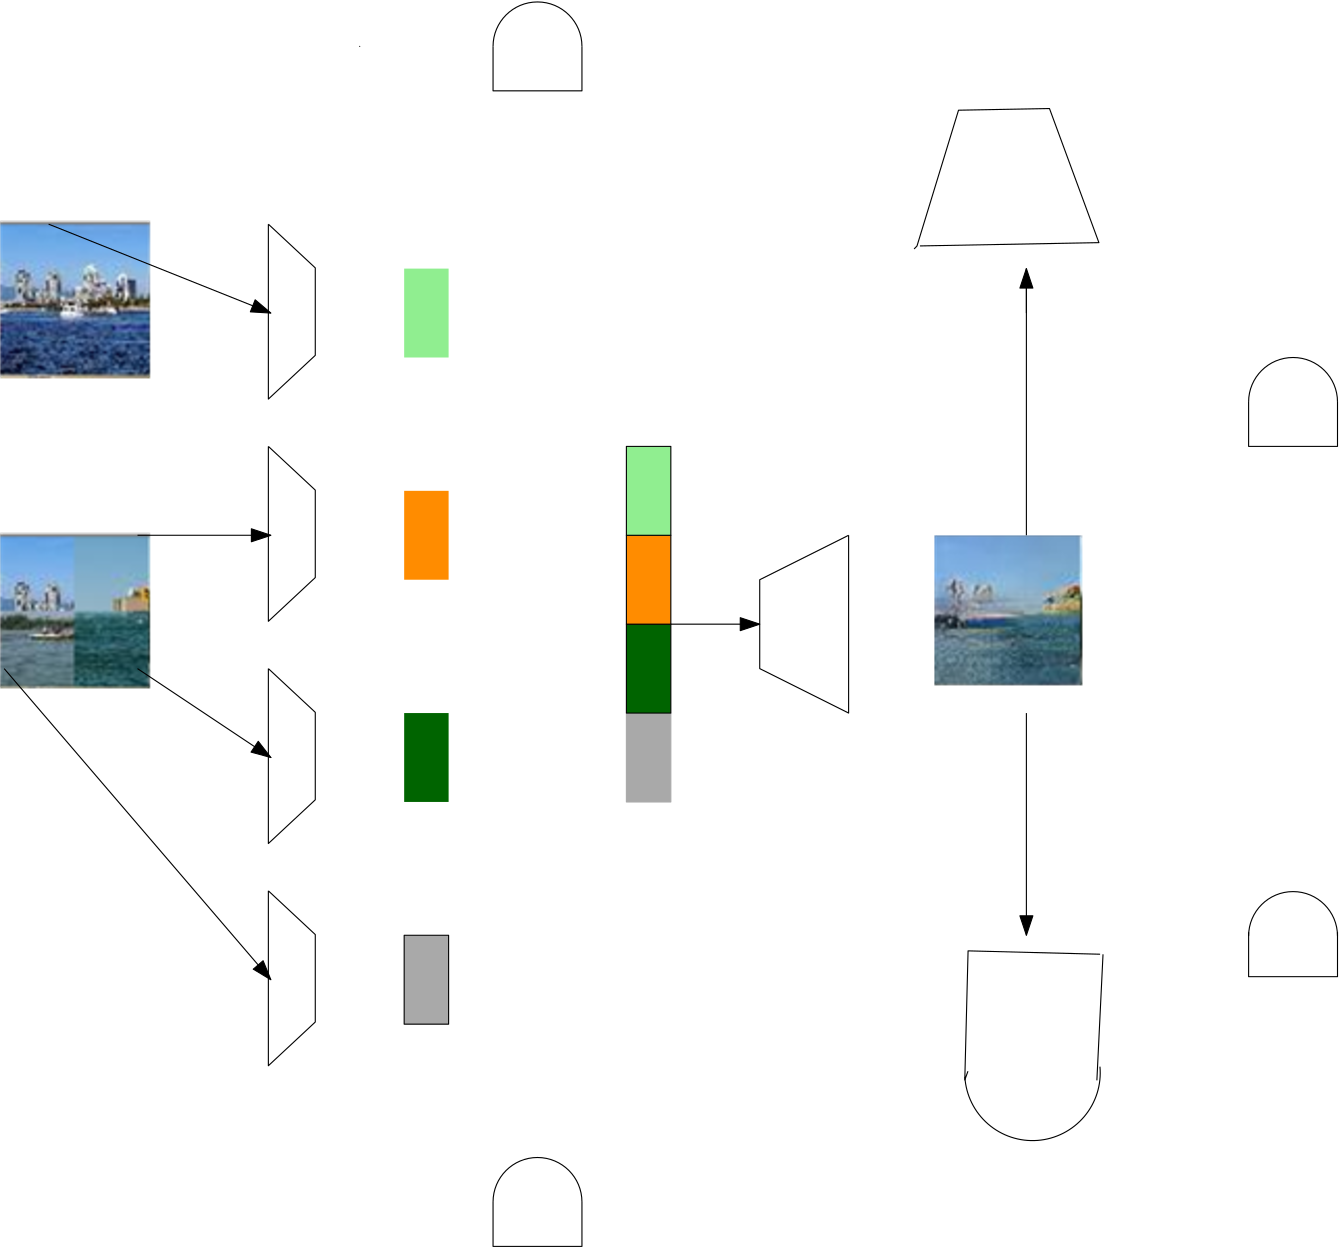 <?xml version="1.0"?>
<!DOCTYPE ipe SYSTEM "ipe.dtd">
<ipe version="70206" creator="Ipe 7.2.7">
<info created="D:20181004100141" modified="D:20181214145912"/>
<bitmap id="1" width="72" height="75" length="11940" ColorSpace="DeviceRGB" Filter="FlateDecode" BitsPerComponent="8" encoding="base64">
eNrdt2d3U2m27/vujHtu9+7eFaCKHA2OmGAMNjjnLFlWzjlnyVbOkiXZsmxZzgaDcY6y5ERO
BcbGVFEFNBRQVABMqOo79j73C9xpKKor9d5dY5z75jB+Y475zPUsM/9rzmeupS+//D/zn+3/
0H/0wBVm6zI9uATQgourNK/CaFlitt78HdqWmcFFRuA6I7DwFmbzKqzmG6sEb6z6QXAW2S1L
3Lab3LZlXvstXseioO2iqHVG1Db1RxG2/ne0hH4kOAmW3zTsHpyhH3/M7HvJOPWC3rvyFtrJ
57STz8D+FPklz+knnzJ6njJP/Ajr5DOAffI5wDm1wulb4Z56we17Q/8LXv/LVQaeCvvuiU8t
ik9d+6OIej/5VxCevPqGT/hdZ4LnPmWeeMIeeM3qfwkw+14AjFMrbwBdz34XZu9zdt8LTv/K
W7gDL36CP/RKMPwaLG/oJXfwTbB/hd33nNP/rbDvrqRvUdp3/Y8iOXXtv0Xc+8k7rgm6z7ac
/4xz6hve8A/codecwVcAe+DlW5h9K3SQtqruV/Yp5Lma8ztAAsAffrXKyOsfFQ2+4AyssPqe
sU49ZZx6yux9wj91V9q/JOtf+KP8Qe3XhcfOtV64zen7mjf8PXcIRL1cZVXUi1X6Iavnv4XZ
94zdD7pWuIPP38IbWnnDC/4wyFlh9z99C6vvKaP3O0bvtwCr97Gg765sYFk+cOOP8i8Kf6sL
HHHP+dYLn3P7nwjgOcMThtwGXvAG3/TVm7ThgXMGnnP/YVfeWvYASHvGGfiRnwS+uQXkfAf8
pO4t3P6vxYP3FUOfKoaW/ijywcX/Ghlo/0n+wA3JyYuBc7f5/U9EI6+Eg3A0VgRwQAZX+AMr
qxZYrcJzwWqnrVpYvg1yB0HOU7BvnGe8fxTurbR/iH1XyhXB0HfS4QfKoVuqoaU/inJw8b9G
MXDjR/oXwMp7LwXO3hYNPJGMvhINvxAOr4iGXgiHVoSDkMbzVWd45cfgzyzsFAyDulUVAB/8
4RXByItVRuGUrfw8/ubS6lXhyFPZ8H3V0HL10OIfRT14479GNbAAKPuvA+DIT14MXrgjGfhK
OvpaMvJCPPxCMvxCPLQiXs1/FTEER15C/J19s2c1CHm+Y/QlIBp79RbB6Av+yAp/5K2cfyAa
+U7+X+sa/qeoh278N6yqW1APvGHwhgLqde4LSf9j2ehL6cjKrxl9IRt7+c+QjP8C6TvAF4+9
+C2SsWeKkfuq4ZvVwzd+l5qRxX/GP7vl9//O8KKq/wrUSzbwWA6pjq7IRp/LQMuq85YX8rG3
vPylXeWtCtnYbywwsYp8/Of2lWLiuWIU6vX/v66RRfUbXfKhx6rxl8qxFeXYc+XYizfOW16o
xoEVuPrOrkaUEy8VkCow+cYBO/4zHwi9ApSTv7Dq0Ip67EH10LJmePH3GVn6Z0AJ/nVgf/XA
1eCFu6rhr6onXqrHX6jHV97Yf1A98TuoV3mpmngFqH/PqidfA9W/tJrQi+qxL2uGbmmHl36H
kSXd6M3fZ+Tm79/y7sZfAbfUDFxtuXCnZuyJNvRSM/nijwD7X/0zan4PTei5dvxL7egt3ejS
/0a0I4u/AoKagautF77Qjn+jD7/WTb36Y4Re/4xXP0c7+fK36ELP9BMP9OO3DONLhvGb7+xP
LOnHFv8Jv9p5893tq7foRm/8mrFFzeAV+N7Q/Y6ulz8SfvUT+ncWMIRfGade/4MQ2O9/JPTa
MPnqF4RWrTG0Yph4qB//zDC+/Cax5V+lqh97y9Iv7dI/0QW3L8MlqM4bu6h/V0G4UTf8SdtF
0PXYEHmhD6/op17oQyu60Btn6qUx/NI0/coUeQmAb4ysLo3Tr/Sry9eW8A+Aeep7sNbI9+ap
1z8SBr7/FZbw91b4a5MPjeOfmiZumiaWf2NvGseX3nDzF3Zs2TgOG+CuWz8yfusft0wu68ff
iAILtRtbfFtE7dCVjkufG0N/M4a/0Ye+1oeemiKvLNPfm+D5T7w0ja+YJ55bJp9ZQ89t4ReW
CEj+Th95bpx7ZZoGIT9YJr+3Tv1gDb22Tr6wh1/bI5D8azNojPxgivwA1hIByT9A0D710hl+
bg09MI/fskwsWSaWf2ZvvmHJvMqiefzmO7tkHl8yj90yj31hGbtnHbtnGf3cOn7bMn7bOnnr
zf5F3ch13dh109SydmJJN7mom1yoHr+qCy9oJy62XbrpPn3PMffYEnlsnHxiCb+wweMde+UY
e+Uaf+WdfFk7/p1z/Ov6uRfOmWeGySfG2afm06/MMyDn/3FF/rN+7v+tDb2yjXxXP/vaN/93
e3jFEn5lmfm7cXpVl3Xm746ZH1zTL93h597wt87Q36wTy9bJRevE0ju79KP9EQjefGffXBq/
ZR/7m3PkiWPoK9vQfcfoXefk586pT20heCAL2qHLhonr9vnbmokFQ2TJMHNDNXnRcOZa9dR8
04VL/vN3fRe+rT//3Dn71DT+nWH4G8vw84bIfwQif2+b+XtT6Jln7HFg/oV39jvP2ZfOcy8N
s8+scz84p/9XbeQ//HP/6Z/5wTv5nS/81Df9rDby1DG94ph7bZ17bZv7wTH3fe3sK+/Mim/6
qX/2W0/4b7bxm7aJxX8d6/hN58QXtWMPHMP37MOf2ceWXZOLrvCiM3zDHrruCC86ZpZNoSXN
6DXD5A3T9KIxck0/c0k5Egqcu1w386krct8z93Xd6ZW6+dfemVfe8KvG6e89w1/VDX3ZEv6m
cepx89y39ZEnrpmva8+uWOeee87/p2v+PzR9jyxDj3yRbwPT3zZMPWyafdJ68YX/zDPXzDeu
+WfO+RX77HPH9NPayLfe6W8aZp94pu7ZJ5btk0v/OjZQEVp0hxacE1fsExftk+edU2dd0+dd
05edkau1s0uu6WXz+A3zyKJx+Lpp6Kpl5Ipp5IJl5MyJK5+2XviyFnTNPPGdfu4/89I//7Jh
+rl37FFw6kn/xVetofvegeWus9+6x+41nX3unvvOGvnGOr1ii7yqP/1945mVhsijQOR+c+RO
99mH9ZOfOkdueqfve+efeE5/Vzv3jWP6sSvy2Dv9Vf3c49rIXfvksiN084+w5Ap94g6frw2f
cU7N28Pzjshp5/RZR+SiI/wJFM4z9al36ov6iTu+sc99w8u+wesNw5/4Ry4OXv6869JjeJhN
Z76rn/vaOfmlN/Q4OPdt97nvuPaBHIIpj2iga9p7Tj/sPPN148zXluG7nvnnTVf+V93Zv3vm
ntVNP2qM3OuYuxOcuNFz+nYwtOAZvtwQXg6c/bL54tcNZ7/2zj3yzj72zT/xn3nimbkLqcLz
/4Ncc4Wu1E5dqo1cck5fcoYv28NXbaFrDjiGw4vO4U/94/cbBu60Dt3tHvni2NDSyZEbLcfn
esMLjeHP6yYfBk5/65/9yj1+rzHysOvck47ZOzxrN1XpU7qOSyxd1b5hef24b/xOy5ln3tmn
3tMv3XPPXVOPGmcfdp6+3zx2VV13vP7k1PjVL9pDF939c8H5T9svPgyef+Q7/ajhzFeN5772
n33inbnrDC3VTi3+EZZqJ2+4Jq57pm54phfdMwuuyA3H1IJ94oZzfNk+uOQeWA6M3Gnuvdl2
4trxE+cHek+HR85NDM2F5q4Hw3frxr9smf+u5fQ3zTMg6lFL5FOBvcMYGAhf/cLdPojlaiiy
2gKyrnXqzrFzz+qmvnJPf+uZewqnqe30w7bI8sDpm60DkY6hKbHBwVSZTC299cNnW+Y/C56+
1zD3wHfmccOZJw2nv/JG7tSGltxTf5DQoid0oy68VDcN0q7XRj6pDV/1Rj6pD3/Sff72qQu3
u0OXBqfOnDw1cOp4y/Rgy1yf+8KE78q1ua7Zh83hrzvPPA9MP/ZP3ek5/7Br7hbf3GhqPDZ+
7pq1oY0u1uk9nRxtU8Opq4GxL5ojXwXOPG8696Lt/LNA+POeuc8WH7w8fe2z/vHp7BLkkUKE
2hlw90w1T91onbvbNPeg6exXgQvfNZ79pm76rjt007N6KJZ+bX/il5e8oaW60JJvarkhfNMX
XvCGr3imLtZFLgROXwnOnZ//28PTt28HTnaMT58YHqidHTFem9IGdfkS7MFTvY62qfuN449b
pr/xh+7Vjy33nLt/Cj6uGruUdq/O6e2fiEzOX1Sa62vbRh2t4WPhe+3Tj32hRzAe6ybvtYU/
75u/PX56cXBifiw06/T6ZRqL0lhnCw50Tt9sidwOzj0Mnvk6cPZp4NxT39zfVlMNL3rDYG+8
sYu/5IZ3aulndrEudLNx6vPA1P2GiS8aJm95xhfqJq42TV9rnbvae2nh81ffX7q9rNAJTUaa
304IH2d9FhHU8RJKEv4q4WefPPfUO/TAN/agaepBMHy7e/52V+SawunnKDVIItle7zvWP1yG
oTYdm+yZuH4SNoTvB6ceN4QewX/XM3vPHhzD0aSTU2dvfXp39vTFobFZhc7NqfYen/k0MHaz
Y/5J88wTf/jrpplvfDP36sNLvsiiLwL2xhu7+I4b9WFgoT68+M6+iUzdDITuNY899A/dD048
8A9/2ji62DVzq3ns4vTivb89ez0xE6FTUbmpmziV0c01qZ8Ok0/7kzuU28WsuI7Zr+pHHzXB
GJx+GIx83jX32Yn5xaa+8f7w3KXFm1On5531PqnaeGL49ODMzWPjC52TtzumH7ZOP+6cfjgE
s71zqqCMFAqdvXr5RnjqdE/vOImlRjN1LSPXu6bvnTj/vDH0KDjztHX+aUPkji/8VhGw8M75
cflGzvWf2VV8Uwv+scXG/sW2sVvHp79on1hoGbnQE77U2DsyPH9man7G7TZJOJWsqv3VlMSA
Yt/14xWT9mh5yZ9tmkyhJ2Q4ttw49ajj7Dft8w/8UOu+OX/vxOzVxYXPv+gbG3F662zu+qHQ
ueMj5zqGLnVN3OycutM6ebdxYGFw7ov+yU/KENSTPaOw+8qVxa7jIyUodglB0Tm5fHz2QXDy
vrv/dtPEo2PnVlrmH/jCi/7I9Ybfwxe+9lsapq4Gpy60jIbbxyaOT4X8p7qb+zpPTJ70BB2+
oKWt3VLvEgSczFY7utNa2GdLvzWEvdia0iT5WM7dyXaOsmtn2a4w0znGdY9ynL1Sz8m++QVP
W4+zoXk0PN3W3RNoO9bdP3lsZE7r6bI0j7aOLrSN3WwZutIfXuw4GSkqxrS2HB8bjQwOR7pO
TpZgeOnl3JbhhcDIcsPwrc7pr9qmHtYPfeYbW26MLPqnr/unF37L74ptDF9un5r2nQg6mk3O
oEFiYAR7rFOnO4+dsDb5pcdaVf1tquEW2UQrL9xKizShlodoN3oR1/or9Ip97NpRsnUCZxjC
6E7RbAMkQzdVHzwxs4BmSbNLUSOhmY7jvUabq7mrz+hpFhm9NKWTKLZ7uyMdw+d0zhabuwWJ
IjUF2oeGQycGJhva+4uwgsxKfl3PeW/vldoTV9tDd9tCd9UNU4bO2eaZJahX4+/hD1/7LU3h
y8ciM3WdPr1TZnFLKazinpOuq5f6psebBjpNw22GsRbDkE810aiYbVXONvMudPLmgsTLpzga
yRFu/STBOkGwjBEtI1xvhG4bIFQ3twxfQlKlSBJnYCyiqNEL5erh8JyvsxfBFLM0LlfbQG/o
cu/YGX/rie6Twzqj/diJvjMXr85eXPC29yGZyjKmVuUb1DWHxM5+mXvI03OBqg4Iao+3zt2E
bBunF34L6P0tTVOX+k6fbTnR4vbpWtqsHFb5aL/v2pne2YGGkaBptNE02WSbaDCH/eb5Fut8
i/F0u3YyIJrulHIpRzj+SbRpFGseRekHKY5JqnWIVNPR1H/Z1TraMzzvberKzCtR6sxd/SOT
Fz6Jz8gXWdy3v3k1OnPBUttwamhs/vx5X1NTQ3PzmStXLy1/0T4cljkDOIWTrG3kWDopNU0U
td/QOFzO0DD0jR3zt5oi1wPTC78F4r8lOHW5d3quub3R7zP299TXSPCR/vrl+WOnT7hCAW24
UT/daJ4NWCONplU/oJvt0E93qqdP1DCJR/DmnlJ1D9Y0hND0YvR9BONJoqajoe/y4Nyts9fv
KXWO3QnJFI5IbXYcHwvnYkjMauPE+asnx0IKrcFW6+kfGRYppPXNge6BoYlzlztHpzlGr8jV
0TBy0doNfgtbF5BaW6kKp7apr31uCSQ0z9xongG7EJy9scrq8kbzT+qmrze/3TO90BK5cmrm
TKAj4Hbrezo8eiVlZtD/4Pro+f66UNAw02oJB0zTQWsoYAq1mKbajWPtmrHO6sigRcQv4LtO
MB0DwrpRtrOfVzsg8vSLnMeDwxf7Z66Hzt2w17fmI/AUnszkaQr2jmrrmtW1jf7jw2OnP2k/
OWrzBAMdpwRK3cDEnMvf1T040z44x6z2eI/PXr7/HwPn7tXU9akcx9WOblfbeHD8kj9y1Tt1
uS58qT5ypS582Tt10RO6WBcG/4onBPGrvulrgGfqSu3EJXfocv3Uha7Zc80Dfc5gfWOHX2tR
9fQFL16c7O9tbq4z9rS6jwfdfqfW59Q0enQ+T43NKrJYhb6mGiYf0TV2pnXknO9kuLEv0jZ6
uulUqOnUeEPPUKB3uOFYr/9Yb9dwqGNgomsk3DkU8R8fCfSGmnsh/wvHxq42n5htPXW2b/J6
R++Ztp75rr6L3f1XuvqvtJ+61DlwtWPgasvJCx19l48PL3QMX3WdmlV2D/NaetiBbrD8tpPc
lh5u6wlR96D0+Iiwc0DUNSjvnZD3TvI6Bjmt/YKuIXH3kKzzpLr7eHVnlyzYLPY3qFqazce6
tK0tNL2eY7WyzeY8MqWAQs0jk9MxmGwiIQOHzSXhDxVndvdPuNtOetpOwGB3tx8z1Td6O+Aj
yi7U6/kajcrudLd2Whtb2gbGAyeGAidG2gYiLf0zDSci/t65tqELbYPnO4YuNMJ47Dvb3Xc+
0BkBgSeGLvcMXQJ6xz85Pny5ve9s1+glU/cowe4r0lgy5Zpspa7U6EA763HeAL4uSKhvqXI2
FuldBXpXidlbZq2vdAXQnlaEraHS5sXV1qMdbqTFgbG5mI1BScdxpq85V6JKoXOPsvhpLEGe
UJ4jkGXxJMXS6jy+7CiZsTv9iN7q4VUbXME2ulRWTiJVUMhVTHpOZXlGeXFKUV5GeUkljYrj
cOs6ulr7ho6PTnUOTbYNT3pP9BkCbbXdJ20t3SKjQ1Pr93f3dw5MtJwc6R6aOjU539431twz
CH7LqVFPe09T/7jhWB/BUVekNaVLVZny6gqLi+IP0ps7iL4WpN2bW20+KqlJkVSnrNqaDJUJ
NOZrbJlybYZMna2syZSrs2TqQo2h0uZCGO2ZYvkhJv8IR1QgrylV61OZ/PIaU4FEXaLQIlW6
HUdSKqqwuZVVYr02pSB354GEQwUZSblH9men7Ms6FH0ocWdSfPyRg2mlBSyl1OyrcwQC+jov
W6uu5NPRIqa81mxr8zOqpdo6p6PFX9fZ0nCsHaw9UF/tNKsdZmtTnaWpTut1aP11ZLM5QyA9
zBfvY3D3M3lpEmWh1pivMRwWypM4YmAvg7+HyY+lcnfgaLtJzESWeB9HEkNmxhCpBxjcAyze
HhorkcZK5ghSBZJDHMERnihHokrjSfYSaAdpnHxZdRKFlURilMrVMdkZJYjyA1lH00vy9qYl
xyQn7M9MOpSXEnM4bueBqLjU+L2ZBw5mHz5SlJlVUVhBwlTRSWgWNRdbnlyWmYrMLWGg8FJ6
GjKniFBegCtFUKuoYgaOS6ogV2LYBKqUSZWy6AoOQ8XDipmpRGwsBhtPosYSqbtxpBgCJZ7C
iCVRNyGq4siMFKEskcGJo7FjqQBnL1u4nyuJJrM2IbGbKlA7MPjdeFIsibaXyUnmCvczuTtQ
uJ0obDyBuo/MzJaqCK56w9BEgUITjyElEanbjx7OL8mPT9m3JX5HQsrehCN7opNj4lPj1u3+
eEPM+riU2JSCw5kgoTDtUO6R2EMJBzIPHSnOTMhK2pWWEJ+9/2BRajoy+1BhSsLRPfAQDmQl
pZekH8w6mJASn4vMKcGXJmUn7cs6kF6RuTfv8M7c9OiqqlgiOYZA3onGbUGgtiCqtlZiNiFQ
MSTaAa5gD4OdwODE0zkJDN4BngR07cRTNyHR26pwq7oI5AQaM5kvTBFK9jG5WyGORMcRqfFE
agpPVKa3cFo6MkTyXWj8LiRqW1pK3P54KNOeI/viDifEpSTsOQrSdu85mpBamAKiUgtTgaTs
5IzS7G17dsYdToxLSUzMOphalpWUn5palFGMKy9EFR/MSM4py80tyS1GFOWV5B5I2Z9VmJmW
n74xauNH29bFJ8fvOpQQW5x/iMFIpNHjKZTdBEIUFhuFw8eQKHuZrFgyLZpISeaL01U1hyWy
GApzN4kOAmOprGgyPYHO3sviJjI5cVRmDJkWR2XAE9jHgmbmJtBY0XhyFIawowoXhcFvq8Rs
LKvcWFSy4fDBvSn74lL2Juek7twfs3Nf9K4D0XvT96eVZmYj8o4UpScc2bv7YCxoOZh1ePve
3fvSD6aX5BSgy6Ehs8qLiqoqlAYtEofOLy7EEvFZ2VklpSUEIiE7Jwf8jKzMpMOHUtKOFhQV
5iLK04mEg1RqFAazBYnYgUbtxuN24/HRRGICjb4LT9yJJSTzRZnVmhSpfAeOtBHKgSFsReO3
Y4lRBApYiHxUilhbUrEBUQWXdhGpu/Dkj0sq1haW7sKSNpRVflxUvq64HOya3Py1B/cjSZjs
iuLM8sL9WUf3ph+OTt6bWVaYU1l6tDgXgknZRxPTDqWXFWaU5qdAmEoQVCvIfDaeSasiEGr0
+vmz5xQqtUQiU0jlWelZpUWleAz+yOEj2RnZODSOzxVwuXypRCZSVpdzeYk43MaysjUF+euK
izcjKrYgEJsqEBvKK9aXVWypREOb7ePyd+CJH5ch3+b/YVEZsL4Ctaa4/L38EgDiG5GYDQj0
B4Vla4rK1xaVf1hQsrGiCpz/Oy0b/DVFZVvKkTGFeTylQmYxK212qdks1hvERqPMbAEEOr3E
aJKazGC1Ho/a4RQZDFq3R2kxy3QaqVolEAudtc7mQICAxUoFIr26hkGiIItKj+xLSopPpOAI
LoutpSmgq65pqKv3B1tISmUyjbaHCnODuANdtaGsdFNF+SYE4v28/A8LirZVYZN4wmSRZF0F
cgeOuB1LSmTxExjszSjcNixpF5EeRaBtx5LBwulLZAl2kxhw+uJoqxMG/M0o/EaYMCj8FjRx
D5WRWFYq0+mUDne1q07pdCtttUq7W26pFehtUrNLbnWDlVlcIpNNbnWpa71qp1fr9lq8bnut
3WTRM1jU9PTUkoIclUzU2uhr8rpRJUWpB/aKmAynUe+yGAMNXp/b2dESaGppruByNhcWbkUi
tlehtlYi15eWri8rW1da/pes7H/PydtYXrmbSNnDYm/D4vcwufE0diKLF0NhgBBIfjeBtrkS
t64ctQ1DhHdBEk8C6t68FNjrK9CgCHR9VFq5CYWLpXPiKIzN6WkiZQ1VrsXy5AiGsJIhwnAV
0Gp4QTW3xsFUmXECNY6vKiaxBXp7Y+9w21DozNJnf/v2yYOv7z76+s6Va2dOnGy99smZO59f
f/7tg28e3zk3PzE2eOxkV7NOLWRS0Ua9zG7XcDjEjLy06Myj63NzN5SWRWFx0QTCTgwWzvsu
PGkzjK8qLMzwXQTKbhK8uWhQjn1sIRRiD4MXhYdzRD3AFh3my/azhHEUVgyJEU2gR+Gom1aV
wlkjgcCDAhnsjyLRt+LIMIW2ZWcyeVK8uIYg1pIkBprCQlfZaAorSWoiS01oTjVBpKfJraVU
EWygKk2Hi1FHy1CVdFIJtrgcV0BhY6hsDI2JqcIWkcgICrWSwURzOQRUZV5qakLSwejcgsN5
hSk7dq/bkbB125GDf05O/nNaxod5hWsLisF+VFi6GVEFc34rCrsLR9pQgYLTBKluQGCgTNBm
IGp9SeVfMgvW5JdtKIH3AowaaiIdXtC8XTgqkMjkgxwYm/s4omyN8bBUtR1P3UNnRRcVYojM
QiqviAwIEQw5mq+lKexcfR2rxkNXuUSWRpktwNLUyh0Bgdmbi6NnY0j5eHQ6MqcAU4iioZCU
irT81Myio2XoYhShPKco7XDa/qPZybnFGaVVBZXwiubiC5F5hdjSVEzlxvyCj4tKN5QhN5Qi
1xaUfFxUBu+vKBxpMwKzuQKz2mkV6O1YylY0KYHBj6Gwd+KoHxUi/y0tf0MxansFflMpem1+
xdoCxMYyzHYUKZknT5PWROFo2zDkeDpvH0e8hymIoUIfMtenpLCEcpxcS5Dp8TIjSW6hqhxc
vU/mbJU521Tuzpr6Y1JHUGRr1Pm7Nf5OicNXXR9QeNyaxtr63nZzwCsyVwt0CpXdoLIZ5MZq
ppSPY5AIHCpbIeJXS0lCttSs4WsVJLmgVMA/CB9C8GwZ3H10TgwBvjrIcfB6onG2IHEbytA7
MZRtGGhFFkhLYAhjKbxtVVAv9PoiVDSamkjkxONZu1CU7UhiVBUlFs/cxxQlULhbK+FNwU/i
y3cRmRuRhC0YchSO/N6+vVavX+YNKOuCyrpWmSsotDbxTE18S0BoC8prO8TOVobGTa120Grs
JLWJqjGzzQ6GySZ011U3tzINFpxMpfT4FS4fW2NiVRuFeju3xkSV1fD1NoWrnqrS0tR6ltYM
OxEKTSpLlMQSHOZLU4XygxzRXjp3H1OQSOfHkljxFE4cmbcTD4OCuaWKspvIjSbxdxHYe+nC
QyzJATJ/D54dj2Um4FmJZO5+ujCJJdlLFSSQufEU7k4MdTuGmkDnx1C5W9CkeApza0aG1uUl
ay2kGhNZY6NrXVRtLVXrYejr6bo6qsZD03kZBi9F4yCqjWSNhWl0CJz1PJef5WiimRsoei/T
5BM6gjJ3u6y2XeJs5RkamNDA6lqO3qdpPCHzdLAMPq65UexpK5HqdlUStiGwu+Fc0LggCtjP
Eu1lCPYxhPuY4mgCezcIYUoOcOQHeapkQfVRqa6gxlZSbc0W1RxmiveReHFYejSGFoOjxxPZ
8SQOEI1nrC+t2liOSWQIUsTqJJ7sqEgelZMr0ltxKgO5xsoye/iORo6lgaGvo2ndDEM9Xe/l
mH0yT6uotolrrRM4GgQOn8jdKPF1CL1dHFeb3H+yurmPbmwQuzvV/l6ho42scjN0PpGjTWAJ
St1dQmc7Xd/AtQUVjSdyBeq12UUf5MDQKNtUVrmpDLUViYkh0PbCHKBy4bysK4HvW8ohnjxD
rksRKKHNDnJlRwXKVI4kicY7QOEeZgrT+Yo0gSKJxt+FIm0qrdpQjNxRid8P85AjjiMz40jM
JLYoTSDdevSo2tkksPmlrmaZu4VvaaDVOElKK1lpEzuaaxqOqeraFZ42ubsVNkicAbGjSeho
5IOtDUrq2mX1XdL6DpG7ReBqFta2yH1dPFsj3eDlO4MSTxtEOLYmttXPczSJ69oLxOodCMxu
LCEKjd+GrFpfXL6+uGwXhnBEJMtSqPczOFFYwh4qE7769tHZCRTGdhR2Q2nFplLE9gpUNAof
U0WIQmB2VFTtrKjaUV61sahsezlqL/wQ4AjShbJDLH4Mhri5pGJLKeIAgRKblaXxtIqdzZC8
0tsudQUFVj+oE9sDInsT3+pfXVobBG8ckC+0NQocTXS9m1RjpxncdKMHLEDV14JlWXzgEGvs
EGdZ6hnmOrLWRdI4yFon3eJNZwkgma2Iyl1oXAKZup/BOsCAH1O8VIE4XSI7zBOsRpjsGDxx
FwZ3kMU9yObG4UnxeNJ+Cj2RQImuwm2DQVpQvD6vaH1+0drsvK2liL0kWjKDDYCzh0CGnYeY
nEwuP7m0hKt10LVOlsHNNdfxrT6BtUHkaFLVtwvtfghCRORohErBkmeuZ+hqiWobHTZbfUyz
l2ZYVYGWGyqE1aU8ZRFbVi5QwxKvtlL1LobJw7bWc2wNPEejtKEddP01Nf29jOy1uflbyxBR
lejtiMpNxWUf5RZ8DO+y3IL1hSWxOEIsjrgDgYKrYHciq2DDh5nZcHUzFLcSHY8jxmLw4Gwr
Q2wtrdiNwhygMkAOOFtKysHuJVFTqIx9BfkSs5cNj9cA58JFrbFTqm1gwScqzRiJDi83gkNW
W0kqC0Fhwkr1SGE1w+iWelv4zkauvYFtraMb3RSdE6+2YBRGEIVVmsAna2FsukE7y1IH8Gqb
0pn8DzKy1uTkrMnKXZOT+0FmzvsZmR9m5awrKFyXX/inw6n/40ASONvKERsKS9bk5K3JzgV1
0Wgc1AiqA4ADyW8sLPkoJ//DzBwAItFVWJDzcW7B/5V06H/sP/hvqWnrs7LXxkeXUQVFdEk5
R1EpqMbJDKALRIFSgc0nsDWAD3KqRBqUsAZkklRmms5J0TqINTYAkoeSvU0eLAiEAvEcftAr
cDWJPUFA4GyCpdDTnCeQbimGxEo2FRWvLyj4KCfvo9zczSWlcVhcHA4PztqcnI1vLm0qKonB
YOLh1xkGB7qgcOsLiqGmG4tKoUxQRKhXDBq3rRwJAtdk532Qkf1eWuZfjqT/6dCR/5mc8l5K
6l+itqK58nKOEi3WQv7QkByTF3qPa66XuALS2mam3g1iYUMRXVzClCL5qiqJFhSBHAA6DRSB
FuCtrrfAWWNb6kGa0BXg2f1cW4OoLpgnkGzMy/84N3dtds7HuTnr8vLAwnJDQQHY99KOfpiZ
samocG129pqszK2lJZuLi/+SeuSvR9Ig8w+zckEX9OTbCu6uwoIDzQz9+afDR/6cchQcWG4u
KYdtWwuLP06Mldnq2UYvnB04XzxLPYgCaTSNE3qPAH0l1lUK1GVseTFDAmUFaUVMCU5l5oAW
Sx0H7rXWMcwwPWrJOiiilVANbw0zQNLY32oEB54D01aXzuCuych4Ly3t/fQ0ULS5uAhUgAPL
99OP/iXl8AcZ6dvgx0tRIUT+eiT131IO/1tKChwuSBUGBZRsfUHJpuJyyB+G3rr84nX5RXDp
r0ehmXNXDywKs72iclNJRWxlVUJuhsBYy4HHbqilrw4QO1PvpNZYcTJ9IU2YTWCVMMVVomqi
0khbfWvD6bPiVUa0TFcl1WKVBny1CasyomQahKi6XKAs5csxSj1FZydqLGS9nWpw4NWmcqGy
hCdDKXTJBMrajMy1mRnrc3O2l5bEVqGAXYiKrSXFCVhMIh4XVVGeSMCDvzE/78P0tA15ucl0
+iEWOwZDiMUSQcuHWXkfZOZtKUXCSI/FknYg0aBiY1E5RHYiYc6gN5eAZGRUGYKoFJFkWrRY
gxZXVwqUIAELCUu1CJ4CJVTj5XCgoDltbKOLZ4H+hIJ6uVYvTe8ga6x0k4tpqYXkcepVaUhx
NVJSXSmtRojVSIkardBhVQaIFLBEeQxBhUR1lM7aVYGIqqjYUVa2tbgI1K3JSF+blbG5sAAU
bSrIf+9I6gdpR/+achgcCIL27aVl6/NXRyUk/HFe8Z9T4ASlrc8v3YnAbC2r3F5RFY0mbCuH
01f6cX4x7Nlegd6JQH+Ukc3QKXkGJ7naAuUgq2HumaEoDJ0DLa4p58gquPK3SgkKA2xgG2sB
EMW2ePjOBpbVQzM6SVorVA2kEWrMZJ0NllCsn4Dgau10NorRnsMVxqKq4nHYnaCisGA3qjKm
CvVxTva63JzV9issAGdzUeGO8rI1mRkbC2GwF8G5g5n5HkzR3ELg/cy8v6Znv5eR+15m7p+P
ZHxUULIbjd+ORK8vLPswp2B9UdkuND6OSN1WXIYV80Q2L2h5mzM0IRRFaPcxdPZSliSbwIY+
hNphJBqQDHoBvNLAMLmEtY2gi2500lZxQe0Ait7OMNdyHfUcOxw6OHF2UEQ31YJPNTszWLxN
hUXbysv2kcl7iPhEIjGFy06iwfsUv7sKtQWkFRfuqKjYSyaCjcGi91HIh5iseAJpRyUmlkCB
L5NN5ch1RWUbSxEbSiregzGYU7C5vHIHCrsdhQFnK7IqDn5xU5mxaGwWrkrq9JFXP9StYDHS
miqxGijnSAtp/EK6AAFHRlJDBC060O5iGV1kjZkA1ak2EjVmqsHOsXuFbr+gtoFj95B1UDsj
QNJacGpDlVwDPQmdCU6VUpvJ5m8vL99cWrqXRInD47eUlsXicckM+D4nx+JwMNK3lJXBnI9C
oaKrMAlEYjQGs60CsbUCCd9de2nsWDx1YylyfXHFLjQhGksCgf+emQfL3VhSAvyCxpF3VuGj
caQEMiMRT8LLxHxLLU6uodSs/gZBS9TlPEkZR1TE4BXSuWUcMUqkxCu0lBoj02Dnml0A3WDH
QMIiRaVMjVFqyToLw+ykmxzgYFXaKnkNVqUj1IA6A1xFyarRCg34FIOtRKbaT6XH4gk7K9Eb
S8t2IKv2kKkJRMpOFBo+qDKlikQqfRsSFYXBJpJoCWTK5rKK9zJzoLui0IQYHAXYjSHF4qh7
SEzQuLkMtaMSl0hh7QFRWHJUFQGuJpDoe8jMqAoU16CnwIMVq2haC9dSS9dZiSo9UWUgqQ1Y
WQ3IJCh1byJ6cjWMRDNAUOnxKj1kTqgx/ZQ/WlGDksG4UIFP0popeivVYCNqYFrC9NBBZVl2
T45Asq2icicGF0emxRIpURhCHJm6l8F+87nLSBVJ4yk0aKdtKPRBjuCoWHaAxd3P4B7iCPfS
OCAqnkiH326HuCLQAiq2VqBXI0x+PIm+CwOflERYwqU4Am1rcXk5k8mohvarhrTf1gvBl4GF
CpJUemqNCfSCRlhCEMBIqpEiZZWsGhS9zR8sTq1/WyPQAktQCj4EoXYVIkW5QIYUK/Ea034C
7c+H0zaUIdMkyjSp8qOisrWFpXsZnJ0YwhYkeg+NBXp3YUnRBGqKQHpIIE6ksRPpnEM8cRJb
EI0n74T2w5Nhw+aKqrUFpR8Vlv41I/d/pmasL0HEEqlxJDr04VYEOpZAzRRJqWo1TgS9JwU5
5VxJPpVTSOdB70GBQM5qjbQWaFGoGkgjQC3eFAstq0FJq7Hqt1Uzgigo02pdaow0I4wOJ9UI
Ly8bRQcjcbWm4HBc9dlCRRSaeIAtTBUrDwkkO6F58OQUsTJZIE3mS9LlNUekykNC+T42/yBP
mkBjxZIYe+jcFKEsU16TKpTtY3BjifQYIi2ezEggM8FuRWLfzyn809HsPx3N+iCveHMFOhpP
PcDiZ4nkTK2BpTER1Vq8ogbBE2cTaTkkeilbUMETIwUyjFRFVuuoNSAQ+lAPp4ymNVG0kCoU
SFMlh5mgrBDBN7y0hCcq4gjyGByESAaXkGIFUqJAyVRoOXzeq/FqLc3qzORL99DYSXzpuvKq
DwrKtmPJsVT2fq4kVaJOFsrjqOwoPPycJ68pRqwpQryfXwbLI2JVqkB+kC1K4ogOsOBnNQ9+
Qiaxhckc8UGuGCJxJMbmcvSavNIPcovfyy769+zCjwordiGx5UxeJY2KF/DIEjGawy4lE5EM
Gl7Ix/G5aA4TL+DSFFKGWkFXKigyOVkqI4hlGIEIKxRi+PwyGq2QRCqiUqq4XLxETJRKcWIh
RshHcdmlVEoxmQS2nE4uo5PLGZQqATeXTjlCI6WxGXGVFduLCzbkZG3KzYmvRMYgKnaWFG8r
LNhZXHKAQIhHobYXFr2fkrIhK3trfsH2gsKokuIdhfmJKFQ6k57BYiTCV0pxURyyIgFVubu0
dFdJSVw5IgFZuau4ZO2Ro+8nH96UlrYnMyPQ4u7o9HR1+zo66lpbPe0ddd3dvs6uus4ub1uH
K9Bq6+yp6+kLev0OnbnG5LRqzfrWzsDA4LHGJldz0NPZ3dTR2dDY7O7obgq2eX2NNsBbZ3R7
DJ46ndujqa2tBur9erdfa6pX6b0KU51a71aItEyxlqlzKWrsUoVRoDCK5AaxxqYA1CaZWM0V
KDksCZ2rYAk0fI6aJazhykwSmUHEUbHoUipLQWcrmUwZHRyeisOv5nGVbKqIQuQRaCJqBaH0
/wMjk/+8
</bitmap>
<bitmap id="2" width="71" height="72" length="12298" ColorSpace="DeviceRGB" Filter="FlateDecode" BitsPerComponent="8" encoding="base64">
eNqduGdwnEeaoPlr78fF7t6YnuluDSW1JFISHQjCGwIgDOFBeFfee++9r0J5C+89UAWUgyXo
KYqiCBAkQQAkQU+q1bs7GzM7a+7u770FkGj1ds/dxkU8kfFmfgVGPt+b+WZ+5PXc5nZ/dwhv
v8vpvAlwu24l2B88gN9zW9D9/QH8ru/58Kj7Fq/rA/zum7yuG9zOa9zA1T+h8yq3e5+uX9B5
hRu4vM8aN3CJ61/9gA9Y5vqWuP4lXuAD/M5lQNC1csjByJ/QtcL1xdW9C6s/POaPPz9AMPEC
EE6+hJY3tnfA4dMEE8+FEy9F468A4djLBOMvBGN7hwjHnwnHnwrGdvmjO7yR7QMgTnTHt/nj
2wJg7DH/gNEt/sgjgDf8EBAMbwqG7vM/sM4fvMcfuicYSSAcXT9ANLZxyOHgHxnb4A/eMU7/
sPn+X/Z1nh/oAOLp16KpVweCh6Z/FB9/8UFq/PkBgjHgmWAMXJ7+UuoQweiuYHyXP7EDCA68
9gXBSzC6JRh9xB99ACSkEuwbDa0LDkgYfUA0tv7/xQZ/6I5h9u7mT/9tX+cFiICOZOaNLPhO
OvsW4gM74CB3CbWJP0qJJp4feoGLYOwJtKKJvf1495cIE4+eCCYTXsJ9DtWEY4+FY1uCsYcg
JRxJAFKC4XXB8IZweF04fJCj/9lIPL7xrwB/+4Nh9sf1n/7HwfxBBHQUcz+pwj8r538vD70H
DgTB9JeO4kkwAl4AH6X2DtIkmviQqQTjHxBNPhFOJqQE/6tSG/+/pYT7Unfe/leYtnT2HSiA
Cxhpov8BOFADx0O1AztAOv1KMvUBMSzXBCC4t89TAPICiCZAJ4Fk+ql4+qkA1KaeiIHJJ6LJ
nQQTO6Lxx6LxLeH4I0A89kA8uik6ZGRDNLL+F10kE/f/FTaFo3f1sz/efPHPsuBbeQhyBFKQ
pt9ron8AIIAuDALwFH4DSPeRwRJN8Brs9nkJSKZeiCc/Sk08AQ6MDqWE009E07+U2t1vH4sm
QWrrj1JjwH3R6P19qY2PRvc+SkG7/v8iJRq7qw/9eHXvn6XB17LQa/ncW8X8O2X4nTr6kzL8
HroHyEJvAPjNIfLZt/u8ls28OkQ6/UIy9UHqUEe8nxrpzDPJzDPRzBNAPLV7wP4PtsWTjwHR
xCPRxMOEFDC+KRpPFDfxaIJ9ox8B8fi9QyQT4LUundz4M+6Lx+8aQvfWnv3TwVRh5gcWYAR2
vzT6pZQs+EYBWy8BBK8PkM+CF+TruXjyqXjy2YELADmSTD+TzT6TzO6JZ58CkuknB4indgDJ
1LZkaks8+VA8+Ugy/lAy/gDetngC5nZfMrYB7KcGjH7cF/kTHdnU/b8gNfajIbSx9uxfDmd+
KHUI2B1wmLjED0K/5I0y9PoARfCVIvRCHnwOyGaBvYNYEXqumHshn38hm4PuM0A2+1Q2+yTB
zI5s5jF4AbKph7LJh4n2IJjYBKSTm4cK/xPy6c2D4OMPgE0QN8w/uPzifxzO9mD+qshPwJ97
Har9a1IJ5l8q514qQsCLhMs+yrkXyvkXijB4QfeZIvRUHtw3mt3dl9qWTj8G5NOPfoliCngA
8/xznUOpA68PUpMb0JVOruvnNy+9/O+K+TcHKMOQprfq6HtAFQG7dwcjwOFvANXcn/NaNfcq
wXwCsPijztwL1fxz5fxz+fyebO5ZQir4VBbclQV3ZLMJo30eA4oPbB2gnAYeyqdh8ht/EcXs
ffnMhmx6/QNT69CVTv1oCN9fefHfPs78jSryFtDE3mtiP330SowcPN1n33r+z3mjDr8+RJXI
F+i8hABQh1+oEmn6KBV6Jg/tykI74CWfTaAIbgOq4M4+EDwGNNDOPlLMbCpmN/4V7kMrn1k/
BLoykJq/v/j8vx6m4yA7YPQLqT/J11+SevOBP5X6JZqPUnKQ2kceegJegCIIRjvK0C6gDu3s
s32ANvRYHdpSzj5UBjf/IvtSiWQdAl3Z9L2E1LN/+ThbmD+IvD+QOuRgNf5yTarDbzWgdkDk
jTryeh8I3mijCTSR1/u8PEAXfaWJvlTAhgo/V4WfqcJPlfMHPFHN7R6imdv5JVrwmttShx6q
5/4yqtAD4NBOOXsfupAsU2Rz8dl/+bi0frn83v8lqX2j6Dtt+L0mnGi1EeCtFlw+oou9PZDS
JqRe7Uu90sXA9JUi8lwZea6O7P2CZ+r5p+qPah91tg/4IDX/vySl/CAF8bopmpCSz79ShF/v
F4rXCamE11td/L0+/pM2+lYTTcSJREQTvqowzPC9DhzD+ymLvNEkxveJvtXG32njbzSx15Aa
TRR0XgP6+Gtd/JU6tqeO7mn20X5EF9vTRp4p53aV84c5enwAGO3zUDu3qZl/oJ1/oPmIOpxA
Nb+pDG0oQhvK0H15EDbUunpuUxVcN8Vh+f2TPPqTLPxODreIyE8KWIHht/rYW0P8rT782rLw
3gQvP/zKtPSzOgIl/Y1h6T+oIq+gmukW3uqXf69deK9aeCePvgWUCz+pFn9Sx99pFt7plt7r
Ft4k1l7spTH+0hB/oY8/1yXYA/SxPX00gQGCGCRrVz2/o/3A9gf2jfRzm4a5+7q5+9rQpmbu
gWZuE2YO6VPOP5CBTnhTFX4gm12HQBPZlM/elUzdNsburbz4J+XCP0ojf1DE/1G98J+VkZ+1
0Z/M4BLeMwR33YtvXEtvLNFXtpU/aGM/KeZ/sl75J93ia+nctn7ljenKz6rld4qld7KFd5L4
W8Xy75XLP6uWfq9Z/n3HlX/suPQHXRSMXliXXlniL8wLL0yLH1l4bortGcEo8lQf2dWFn+jC
OxB8ZAe6kCzd3CPz3IY5dM8UXNcGN9TB++rQfWVoUzn/UBrc5I7fUUW3dIu7/Mk7ysimYXlL
NHNLNHPTunL/8vv/ro79J/DSLsFs/7M2/rNl8WfbwjtTcMc+tx1Y2OtaftVz5eeOyEvr0h8c
V/5Zt/DOee1n/fJz9eKeamFPGn2qWHipWX2vXH4nX3irXf0Z0Cy9N67+1LH2e+vKO/vKa/vq
K+vyC8vS80PMi3um+DNT/Kkxti8V+aXRvlQEUraln3tgCd2zBO+Yg3D5WdeGwGtTEXogDT0S
zz7kzWzKoruy2BPW5D1B6IE8vi2NPJBFN21Xdtfe/5+w33ULP+vif4BjVBl8Zgzv2SPPHMGH
vrmHg0vPBpafjl57O3D99z6Y4cIbU+yFIfbEuPjUtLLXsfbSsPJcHX9mWHmlW36piDwxQPou
vdUvvtRGn5mWXrquvHesvu5Yem5d+RM6lvcsS8/M8I8sPDHGd/XRbcAQ2wEOYkAX3jLMbZpD
dyyh76A1zN3Tzm2o5jZloUei2Ufi+V3V0lvB3DPa5GPu/J50MbFU2MEn9IlHqtjupff/ty70
0hR/p4+8Vk7tqCYemYOP3eGtqWuv5r97yzePd87emb/9dvrm28FLLzuXn3tXXlgWdjqWnliW
duyXnlmWoGrdtyxsO1afwbhjdc95+aVj9YUhsm1ZfOa++s62+hImb1t9YVt9blvds6/sB6C2
/Kxj6all8YlpYdeYMNo2xnZN8R0jqEUf6yPAlj7yQD8PN4S7+vA9XXgTioMy/FA2tyUObYtC
O8LgE3FoTxF9Y1r7j5r4O/i6kYeeQ10KXP/p2k//l352xxp7ZQ4/1wcfW8M7/sWnPfGHk2vb
Q7EfylqY9r7oYPi2uTfunbo1sLw9eO1l4Mqee/WJc3nbd2nXs/LYFl13xTdcsXVn9F7X5e3A
5d2e6y88l546V5/6rr+xrT03rzx1XXvjuPTcfmnPuZpoHQm7Z7alp1Z4OYu7JjCKPzbHdkzx
bXPC7rEhCkaPtdHHiuhjWQzYlkV35PvI5rcVc3AD2VLOPLBEnrgW9sxwZeq9phu82Rfb6Y9t
9cbv3373L8aZB7boU9PcY0vogW9xNxB/OLKyFbz8iKVwnSttCQyFx+av+YZi44t3Jy497Fm8
37n6uOvKk+HvXvVf3nHO3XYEr3fFvx9Yvjt0ab1v6Qdv5LvBazuDt/b8V3Z9157bLj21XHrq
ufEWdFyrzw5wrjx1LD8B7Eu7tsVtS2yrI37IYwsQe2SMbqlj25KFp8LF58L4M1H8qTT2RBHd
UUe2jOGHHfP3HaG7rskb/omrgaHF0em1xeU7N69srC1/F45d3XjznzpCD+yQ7ul10/S6O/Kw
Y/y6sTdu8E03ojgXmwizkcvLV+6pzQH/cCRyfat7/tbA2tbk96+iD362Tl4ia31K3+jY8q1L
67tXH+z5p2Iq/4g/fG3s1k7X5UfutUfW1cfmlW3X1Reu1aeQX8Cz+sS1sutc3nEubTsWHtsW
tqyxR9b4I1t8C4CgI/YQsEQf6mJb8oWn4oU9SewJJEsZfaiPbthiP3qj3/dGb42GLw9PzIfn
48vB4I1IKNLrtbNJLj6532HaevXWHnnkjO0YZzYswfve6CNN3zLH2C829WCokroWQmfvxNKl
71UGt8U9uHDz4cTKvbHLW8E7L1e3/qAMTDRSxdbe8dUfNqNXbs4srlm7BykynWVoZuLWw57L
971rD9xXtm2Xtt1Xn7pXdrzL24AHWHrsXtxyLTxyxB4A9uimPbb5IY5tQtcW3bRG7sPdQBN/
rAIim5rwPVP4jj1yqzN+fSh+eSq+vLgUX1uc+/FKONxrmrTyXKwG2vnfkc59KkaVPH29Z53b
dES3jbP3IWWe6Jayd1ndGR6Nfa+z95fXIukcxeXr68HImsXVPz5/JXL94dSVh8Fbu9Hbu0rn
gMIWiF+9ffn2D45Ap9bS4R8cZik0hs7ByWs/Dl69H7i06b2y5bq87bmy617e8i0/8i89gta7
9MCz+AH34qYrtuFe2PQsQPwAAlf8vjO24Qjfc0Z/dC3ctYdvucK3HKE158xi9/zSUCQ+FYss
rkavXZq7uTJ1aS4gwhd7Za1DBgy/8QS96itsddL61l391F3z3EPN5Lpual078YN68Kp9/NpI
/Ife6VUkkS/TOhbX7rg6R1hig39ofmbl7vz1h7HvtntnV8V613Ts0sr1271DI063x+33zYTD
tkC3pXtwaPHa4NoPnoXb7uUNz6VH9sX7MHnv0qZ/6YFvCea/4Y5veBbu+5cf+JYfuKL39uOH
0PUu3HfF7jlAJ3rXH/1uYG51KBibiC51j0+NBGdjK4szc5OzoZHVS7OXL03EwoEevxiPyOl0
0Do0rUVZ/0dzzVcVZV8PBwfMwY2E1NSGauKeeux7zdANy8gVx/CS3jvKk1uHphYM9h6FwT0R
vRpcvtM7tTI0fzV648FIeM3iHRiYnBudDgW6+wYGh0YnxvtGRuxd3e7B8b7wpUD4sjt8vfvy
w8Dali36oxv2wsKP/oV73sV73vhdd+wHwAfdhXvO+duu6B1vPPEDGHSGbzvCtz2RO/756z2T
kcm52MLqldHp6WBs/urNy6HwxMhYYHaudzro7+xRavSEDgeVxijPOffbVsRZvrgKzyjVOBTm
mXXd5F3V+F3J0G3pwA3V0A1t/6raHxQaezhy++DUMo2v01p7Vm4+GgvfAKnR8NX4tfWx+dXe
8bmBidDg+EzPwEh3/2Df0Ki/f8jW2ecdnu4NrXhmVu3Ta974HWf0B/PsdVfktjd2x79wN7D4
Y2Dh7kHQvbzeuXQPNr4v/kPn4o+dB4/iPwCd8R/6F3+YWLo9Gllb+W5jeD4qNZo8/T0js6OO
LutEuN/slrAk7QR2FVtWl3Lu6OfH/9rgwQ4GlVxNWx26TNK5wvEscHwrVEec5ogJ/EtSX8zY
E7P2zKut/Z6+oFjj8vWHJsM3OkcXxiPX+yZiQ9NxZ9ewp3fU3zfWOTAOOAP97s5B78C40dNr
7hrtmlkOBK9YJ1bN46sdU1dME2uGkUXj+LJ1as0+e8UZuga45256w7e8kVueuZue8E1f5Ds4
DnyR2xD4orf9kdtd8TuTVx8OL90hSM3JxVWNZLrO4+meHOyf6XP1WQJDpg4f3+pnOTrpgUFh
YEhg9iKVliYC50LKuS/E7gjLGmI7Y+SOeUpHSOiJC+xBqXXM2hWyBabtgUmGQC9Q2G2+Cat/
0tsf8vZO+PsnbL4+kyug7fCI1R1yg1Pv6NY7e9W2Hq7GwTf4DZ0z1qG4qT+q7Q7r+mOGoQXD
UMw4ErckvFbtM2uO2TVX8Kpn7po3fN03f2O/vekL3/BHbvmjtwKxW12x2xAYR5d4zuFmvja9
uiWrup6lUfVOD3kGHAMTrtl5t8VK9PvpCwvGtUum+ZBwoBc7Mky2O1AZuZ9q/FGpOyL2xDmO
MMcelnrjctec0gHvfMLqHe8dnOdLzASa3GAfsPlhZLhnaHpocm48GO8amoZ8CVQdLJlF6+jX
ukcMvkm9d1IfmLH0hJ0jK4GZG92h73zTV12Ta/7w9UD0elf0ZlfsZmf0VmfsZnf8u97F73uX
ICNQqG8EojcDkRudsVvd8VvdC7d6Fm4HYjf0g/Niz6B7OsbQGPE8vn+oZ3Ci2+PXzs/5Zie0
Iz2cxVnFlbBqbpg204tdmWbeXdNEpoS5544obOMS2xTPPMUyTDENkyzDmMw+be0Kyw1dHL7R
6x21WnuVapcZpNwjDs9Qd//48PhsMHZpNn45fuXuwOyKvS8UmFhxDi24Rpa7g7e6Zm/YB1ec
gyt9wdsjcHeauu4aW+6J3ehZuNEdu9kVvR6IAFe7Ytd7F7/rWbzpnbvsDq46p1ec00uumVVP
cNUTWnPPrnYFF+aWF+cXQrOh0c5O86Xlya17yzeX+2/G/csTutgg//Kk9PuwOtZDWRmkrY0y
5zsxV6Z4s32M9LS/Fmm6xMYhjnaQqx9laYdp8h6xaUhpHqCy9TSGQibt0GlcFku3v2vS7hrW
6N0OT48n0Ac7yN0zNhG53DO9bOqacQzGrP0x2+CSb/Kaa+yyuSdu6Ym5Bpc9g8uO3ph9MOKZ
XHJNLzonFxwTMdt43D4Rd88sdc6vdUev+kKXIHZMxu2TMfvkgmtm0TWzZJ+I9s0Er6zNBIdN
4wHpoJN9Pex4fH3gZtB0eUwe7qTHu6nRAGnE1NSvq1vsBSnetAcb7mUMuknJZ/6dytRrcE7I
jINCfb/MPCw1DsoMPQK5iyfp0Oi9dIaUyZQbTL6e/lm7e1ChtXX2j7g6e9Vmp8rs6ggMaZx9
EktA6xk1dk07BiPukQXnUNwxEHUNRh39YWv3rGsg5B0NOwZnnUOzrpGgZyzkHp/3Tkb8M7HO
2YXuuaWeyGrn3JIvuOANLvjmlzqjK12xtUBkaXQxHF8Z6OsShCa0fhtpZlhya9U9HKD5zO3d
DnS/Ez3RRbFr6nTiMp+5bcBP7XTivDasUYdMzfh7V+d0/9iCpzuot/Yb7UMqQ5dQ4TA7B6DQ
6M0BAlnAl+iVWofG4DZYO+2+volQuGdk3Ns7MDgZHJgMeQZGu8eDw6F4YHTW1TcG9w7P4JSr
f9LRO27tGjEHBk3+frO/1+rrtQd6bQl67N19jr5Be9+QsbPX0NXXORPuCkU752NdkYXu2GJ3
dCEwH3eH5ryhsYFY9+iSf3zRN7rgCl3rmVrx9s8ZemY1pi6mPkAzdjJMXSy+HsFWtZAkda30
Ehz/IopdfTbvi0BfsH802j043zM0b3L00bkajshgdvR2uPr5UiOTr+lw9amNHpu3f3Q65u0c
7BsYGR4eHxkZDwbDM7Pz/UPjA8MTI6PTgyNTk7NRYCoYnQ7FpoILE8H4yFS4b2Sme2iie2TK
PzBm9feorU6pqUNi7pB0OPhGq9jq9k3PB+aigXC8M7boC8dtUyFV3zDf42M5LIruDtOYQzNg
0g6Y7LMe7aBB2iVT9CqoZorAIxD6RTy3gKij4DVktILQyG9vE2Oa2K3fZHzOEuqrm/C5xXVN
KHoDglrbSqxvJxVXtbCEmhYsvaoJI9FYOzx93cOzo7Nxr7dvpGtobmhqpn9sfnRmZTa2Glxc
C6+uRVavxi9v3Fpfv3lv/db6gzsPttd3djefbf24ffe7zRvX71367v7i9xvhGz+ML1/pCcUc
o9Pqzn5uh5ukNmHkeozCgFGbsHoLVmdFaTtalcZ6sbJWIG2VKrAaNUajRquUJJMOp1Oi1BKU
WlzPp2O1ErxBgVCKmsX8VqmoXSZpFPIb+Lw6OvGLs18UVrSeSjt/IqUgr7Qx7Vz58bPnvj6T
/cXxtPS8si9PpidlnqdwZX3jc4NTkd7R0PDI3Fh/aHow7LP0W9W+bufoWHeo3zftNPWZ1T6P
ddBtGXCY+53mAXfHkNM8aNZ2KaRuvsTG0rmYZh+7w88we2kmD8XkJuidGLWtVWas4akr2Yoy
puwCS1bGVpRz1eUCTblQWynUV3GNFSxdi9x5kW8oZynrxYZaoa6ELillisvZ8lqBDv6qkqOp
4enqhaYanqmSpammcj5LPvrJ0eQjx1JOpp0/lpRz5Fjy3x75JruoWmX21LUTvj6T9atPv07N
u8CRad19o6oOL4osxzIdZEFvA8ZS3abDMgNM6TCW3VXZps+pEBTUyYH8WnlerSynWppZIUq5
wD99nnmymJxST0proWS20zKR9Fwsu5AqgslXC/Q1ImONxFIlMpcLjaVCfanAWMIzFHF1+Uz1
eaahRhSolXQ1Kfurhd5ipqWc5yjn2vKpmnyKqohhqBI6L7AtVQJ3pcANPyjnei4wreUU6W9P
Hf3sePrRM7mnMgt//eXJT785+9ujSeermjx94wVVjZ8dT/nk66TShrYL9a0NGGIjhnokufRE
uSC1xfZtlfZYmTK5wZLe5jhdb/60UPI3GYzf5IuPFMk+L1F8Xqr6rFTz6QXN52XaLyq0x6pl
J5rZyQhmGoaTjuWl43lZJGEuTZZDleUxlOUSW5nEekFsuSACrCVCa5HAUsA159JN+UxHnXK4
gO4qYLiKub5ssuU8y3GB50rDqc4zbVXSrnJRoFraVyHqLuV35tPduSRLPlb4d99+mV1Sl1ZY
nVtWX96EacLRUwrKv0jKvFCP+Oxk6t989vWnx04xJarc0urfHj1RXN/+VW7Nb/Mxn5VxPylm
//o849eFjF8XMT+vFB+tVRwpF/ymhPdJmeBIhfhIpeQfKqWfVEg+ScQA+7cVuCPVmM9rcZ9d
xHxRTziOYGRQpHksbbHAUiF3F4vt5zjGTJoqjaJKp6gzaNoctimFpDnWLMjnOL6s55xESrLp
5lNoaS7LXCp2nUKLsmi6QoG9iO84z7Wf5zrOsayn0apTbeJTdYRfffNFSkHVmbzyzNI6kkBJ
FiozL9T87kzmpydT/+7oyb/5/Jt/+1d/34Sj5lc3/OqLr1OLKo6fr/r77Kq/ya39q6zaX+U2
/HV23b/LvHikFHO0hvpJMfrXRcjflqCPlBE+r6Z8VUv/uoF1tJ75eQ35SBXhiwbS0Wbyl42k
rxpJXzQQv26jJeOFGRRZDkOTxzFmM3XpVFUyQZqEkyZhJaexkiSs+ASS/207P5Ws/LaNfQLF
Ac4SRQU8fRpZ/C2CdgrDTsLxUsnis0RhNkMN/86xVvaX9ZTfldX/7Te/y7hQl1vVUtSAaqHy
Slsw6RdqciobjqbmfpGSfTK36JvMglYqp5HMTC2uSCkuT6u8WIQmZLWh0hrbs9sw6U2IpNrG
1CbEqeqmr4qr0pvRKU3I5EZkLo56gc6vYMN2FpcyRSUceanYUCHvqFLZ89iqNJLwNIb1TRv1
ywYi5O4sTphCkKSRpNl0VS5Tl8vQZVFVZ/HiFII4h6lOo0jOcVSpJP5xBCWLIcphiU+gyUk4
2kk0KZXMTKfyjiPJyQR2BkX4bTvtaCPhSHHl3377RR2e00DkUWXmOgL7XE1bNYbaxhDQFAaN
r1fuCHB0HRSZhiRRCc1OkcXJ1miULrPCBU8t+k6b2muSu/RSl55rVLC0EqlDzzLKkAI606Tg
WFQYCbuBSWxkU+u43DwKJ4ciPM9WfNuM/6oO/cVF5NeN+BQs5yyWfY4hB9KJwjymIpcmzybL
cijyDKIIunlsWS5TlM8RnyVQz7F4OXTOcQQqk84o4PGzmaxaHbwo1Rks6QQCcxKJP4EgftuC
+fxC+d8f/xLBVrQxpVSZpZ0lr8Gx8CINx+Bgaa0Ci1sIX2I2r8jqYes7+Can1O4VdkCgltp0
Or8NEFnUDI2IoREzNBKynA8wtDKiXMA2axh6OVLAqqMRSjCIcwhEFoacjqamo2mFTFEGlnai
EX2yGZcML5/AzSbyi1iKQqa8kKlIx3JT0ewckiiXIi5ggB0/nyE6i6GmExi5NE4ujXUWg09G
4/KY7Fwa8zyHn02lZxBpWWRmMpr8dSPqeBP6m/Kav/36czRPixXpSVILXmxspkvRfA3f4uMY
XQytXWjxKTw9Kl+fBFJmdAgsHpHDTzNYCWoDTqFDiBVNXFGrQELUmuhmB0FjRsl1WI25SaBo
EasvsiUlRFYRkVmApeVhqNlI8tkmdFI9IqUNd7oecboemYognm5EfVlWf7SyJRNDzyPxgbPt
lFQUrYghLWHJC+myk03EbxvwGXhupVifQ+KdaMJk4OlFHEkxR5yKoWYSGOk4WjaJk0vhZxF4
uRRRIUOW0YT+qy8/a6TL8VILz9Rl6Jlm6tw1RH4jXVpPERa0EEraKdUELlZiUHgHxI4uvNTQ
xlfXc9TVDOVFlrqBr28SmtrlDpTaU8szlNOVLRL7Rb4pnyCq4Rkr2fpMJPdkLelMPSW9hZpU
03aspPp4We2XhRVfFVWnNqLK6IJ8HP3LkoufFlR8UlD+V2nnjxTWnG7ClnMU9VJDOpJ6rBqV
0sZMbmGcbWWdbWOko9hn2+knGnCnmvCnm3FnWsjpKGY6mpmBYZ9to6e0sco4xiaF+zyW8e8/
PcIx9/A7+mgaH6+jh6iwNbOUeGkHkq9DCnQMvQcvs7RylBiRHsFXN7GkOJmZbvBTjZ10Yxde
7W4Vmpt4xlaRtZalu8jSErSdLWL7BZIcqfCgVf4yqjqtiZFaT81qpWU2YDIb0TktuGq6sABF
yW0nllK4RXhmPoaehSBnoaipbcRsDD0DRU1rpyQ14z4rbfikuOFoNfZoNeF4HbmQpkxuZRyr
xmQTBPlUCazVApo8C8dPQ7HyqbIcguhUEy0TK6oV28up4n/7D5/yLP0sQzdOYier3CSlkyC3
8W19IseA0N6n7Z6Se0YoahcINjJhj+h5HZ0yz7Cme9o8MKfpmuJ29NB0PqrOh5V0tAsMJK0P
CScpXtTI0bcKLLVMbQVZVoIVlBJ4DUwZQqhp5SlpBk89S1aApOQhyDltxHKasIoth5tSNawB
mbGUDVNlpaHo6VhWHk2SQ5TkkGSpaH4Z35hFEKSgWRd42mKOqhJqqdBQQJflksWVIlMZ35CK
4pxBcMq5JpD63z85gpU4SUofywgiI2LXCM86IHQMy30TDEOArHHDtAW2fprei5V1gB3b6KVr
bUy9nW/1ih2dEle3pmtY2zPKNntQIjVObiKoLE1cOUZuImpsFL2bbvbhlNZ2gRZeC15qRgn0
cELkt1NKcJwSHLsYzynAsUuooiKq8ByeW8JSFLHkxWx5KV9TytddVFjrFXBtsJTytek4dg6F
d47OT8FS0/E0aFMw5Hwm/zxTlEvjZ5E4aThWJklQxJRntOH/t9/8lmbo5XQMcm0jeKWHZuiW
+aeFrjGebYjnGGKYujnWfq59gKzz0gx+nr2fZfKSNQaCQkVQqLFSBbQCh0vbNyT2djLNNrm/
W+jy4VUGrt0ncHey7B4mVE6bn2Z0t/LUSKG+jir9prAus5FQQRYVgRdJkI/lZKIYBWRhPlmU
RxVDTcgkcKH0pWK5GUReHlOUQ+cX8qTJOHIylngahfu2pT2VQEpCY06j0LlMVgaRehKBPoMm
ZBDpuTReAQOucMh/85tfEzR+ogYuz30YhYuk8/Mcw3iVh6D2CN2jzI5emqmTagjQTV0iz6jY
OwrToxk6hC6P2BPg2T0si4Pv9En8PTyXT+jp1A2NCTydSKkGrzXjdZY2mbpNqsVprSSjCyW3
IKXmKqrkPIpRTZfVsJUZrZSUJsI5NOtsMzkLyjiOB7XrHJxlDGm5QJ9NEkF2igWKcpkmjyUA
qSwqq4ArzKTSU/DETAqtkMcvE0vzGOxUHPE8R1DIEabiKQUM3jkM4d/85u8QMitSbmNYe5W9
QZFvDKd2tYnNJL2Pbe+nmjuhi1E58VoPBEj4pcwCHw6yziGhv0/o6+d5etjOTpLRQTQ4qVZ/
u9yEUFhQahtKY8MaXASTF6lxVPFUpUxpvcBwgSopJglredoWubWGr4W7ekoLKQNBy8Gxz7aS
0pG0YqY0n8xPx9Bz8ZwsHCcNTS/mKC4IVQVsCeSrgCMpFavKRMoKiapCrCpgCcrFymqZJofM
KhcqSjjibxsRmXhKVhvi33/2D1RLN83aQ9D72mQddVxNu9zKdPRTLF0Iha1BoG8Wm1jOAYq5
E6W0k0wBktFL0DoRMiNWYyNbvG1SQx1PgVCY2xSWeoG2QWioYChKaOJaob5ebIIvnQK4mGE4
+URBEVVUQBacI3CzMEyYM1icbsSlIaHWUWH5nWrAAt9UI9IQ1Aw043QD9nQT7tt6dFIb6QyS
crqNeKIFn4Qgp6BpyUgynFDpOMaZNkIWnpHUgktuxeWRWPkkdgaKnIOj5qEwR05+Te3owuu9
YIFSOVplFjACsFo3tGRzp7hrkm7rrWGrKhlykskv7Z4gGzwYlRUhN2G19hYJWOvaFeYmieEi
T13DUVexVUUUUSVXVcqQX6DLy5iqYqrsPEVyppkALtUCbWo75WhlawaKDp9UkJ0TdejjtSgw
BU14BCMQQ5CNZVVwVclQ3lvJp5qIJ5sISS1EMP2qsvWbi20nG9DfVLXCKZBUjywic0rpgkIS
p5DILsAzzqOwnx0/BqkBWM5BYWAcRCAdSKUdobBjtR6k0gGPMBoX0ehHq50tEnM9T93IV6OV
lgo6fEfr6vlKaKvhhgbXADIPVtdFrqaYIipnKfIJgiqutlXlrOBoCikSsIB5QnbKOcqLIn0x
XQKrLqkZf6yq7dPiWmi/qmj5rKThmxok6J+sx4BjPokPey2tnZ7cTEpuJqe3U1MaCcfKmo+W
NZ26CBdp1Nl6zJma9uxWQibksbr1TC0iuxWfUVP/268+r2ErKJZOuq2HZu1GKKyNQj1W64K1
h1Y7YBB2dKNQx3b1Q0Lr+doatgytNKNVFnCh2zphE0GyEMqOCpasgimt4+tgyxQQePViYzXE
wkSbg+UWUaV1YlMpS5naTk1qIh6vxaS2UbMwrOO16NMNeBg8UYc5VY87WtF2ohZzqgF3ohYN
wdeViCwEM6OVllxPSG0k5yBZOQhG0kX0qSpEagMuq4WUUodJqmpNq0NnNuLOVLWermg+W9ly
PK/o25Skixwl2ewnmXxIpbWOp26Rmni+YYF/lO8bFgZG0Rp7LVfFdPSSzb5KhhSlsrLsXUS9
k9rhZzl7CAYXStVBMnlxBjdSbafb+9BadxVXjTP5cZBxjaeap4O3nU8UljJVB5xtppyqJyQ3
U840kb6pRn1R2gKbDn4DLbgnNRK/LGuFRyfrcCcuYvIw3HModmYzNbOFVoDhFeH52a3UjAZC
VhPpXBulAEXPaSGVEfileG52E+5sVdvxwprjuUWFFRfaZGYApHBaV5vUjFbbIS+qgVmOe4Bs
8iMV1iahjmmHSuIBKbQK6qSfZvFRLFBYjHi9E4BMYfVQ63xs9xDF2tOisIIR1ujHGgPNchsY
wZwBmHONwFhAEpUyFVlozql6PGTt06IGUIDVldJGK6JKQOpYZXs6kpnSSk1uJBZg+YV44Tkk
O6uVnofkFGJ4IJVWj0uvw+W0UEoJfFArxfPy26mny5u/La47ll9xtqSiqrGWZPBeZMqJOjcV
Xq/a0S4x1bGVWJW9kaepYcgqKCKUvAMNy5KnaZMYAZzGxnX1gFEBlgFpYti76vjqRrGebAnA
NsTpvS3yjosCHWyoJpkVACmY4Tk8/wJD0SDtgD0COhlIZh5BACvzdAMB8vVZceOX5a2flzSB
VC6WC39yDss9VYtNbaLmYwV5GH5KI+VsPTG1gZRciz9djTxTg8pqJp9Hs05Xtn9b3HD8QuOx
8xe/yq8+XlybW9vciGwFhXaJESE1g1GryLAvIi4nC5sFOmhhhKBx1tClcG4ipKZGnrpNoifo
HIV4VhlV0CBQk+C2IDOV0cVIla1NboVCUUKTnCcJC8niAkIiR2AEwDxB4UQtNh3BgLUHwPx/
d6EZ+IfzdbAIjxTW/yq7AoKDtXesEnmsov1oGSK9jZWHEyQ3Uk9exCY1EBL/JdVGy0HQc5GM
jGbS6RrUicpWeNUcR18DVw1Xr5y6lnYCKh9BbRXqaLB4bN14tb2OLa/nKJoFGgQkRWXDa+ww
2C7Wtwi0aLkZq+wgGVxMW+AiR17HU6LVVorZSzR6WuUmSFarrAMoZyoSpxJRCO88pYUCSTlP
luTiBAUk8dkWanIzNQvNhcTlE0Vp7cwvy9qOX8SebiB+U405WUdIaiQnNcJewxytQJ6qJ8Iq
PU+VlXK0mRhuajszA8XKgi9lHC8bwy6iiAvhlkXgnsOxL/I1cFDCmVLBkJThqVg6sY4lQ0oM
JJ0Tr7a1CrXQbRPpwKKRqyRqHQiJAQah28RTtQg0FINb5B/iunrBpVGogUzBaQVXiHZlx/75
qycYAw1iUwVbeVGgvygwgBHslwsMZQk9QSlTDUY5WDASA+fwsDLpwOkGEuhkIKFc8MAUYnDP
RHMucDRFCdRwa8rEwWWDk4JipiDpZxH08zRpMUN6nibKpwiysIwsDC2PxC2mCmqZPAqfRdDY
yXoXTLgZtgZXiZDoqUY3BLVMaatQA+ONXEWLQA1PQS3hrrVj1VaiwYXTOer5KqjtjUItfD4g
1TaCwY/TeaH6lTHlFWxVNVcHxQH2TjlbU8nVgxFYlLE0ZSzt2RbatzW4TBQnByuA+Z+qT0iB
DoykI1gprQxwzyNJcqmydKIwCcFIxwvScLwkFPNUG+14I/FMOz0FzmgUIwXuJGh6Fp6VS+ae
A/CsC0Q6WyFBy00kvQPmj5IZ28W6Jp4SKTXUMiU1DFEdO+EFIwipAau0kPVOkt55kSVtFmqq
WVKo6lDSm0QapLKjVZ64KTGdAwRTAPZUHp5bSBJVsNXl+9SKzOBygaHORHELKXIgrZ0FgFEe
QQyDEGcgE4IAdCHOJ0qKaMoMgjAJxTraQEjB8dII/LNYdhKCfryJdAZBP9lCgmvGySY8XKVS
kLRUFB2+wtIQ5AIMmaOWt4u0FIOzTaSFjDRw5JUUfhUkkSFOeNFFIAXj0IIpWBN1DrhOgFQJ
kQOZglsfZIpo8hLNPozOhda4cAZfNU9TyVE1SMwtCnsRRQLlDrZPKVNTwdHDVGGBnW2h5+KE
JXQVTD4dwT5PlhWQIKGwIGHrCUEKgBGQyiaKUqBCIphnMfDFxEvH8VNQrFPNlJPN5KTWxA0q
Ga767dTkNvLp5sQ9KqWNWIylsBRStMzItXfhlJZqqqCFr4KPO4iREh1KamjhKbEKM1KsaxWo
W/mqRo4cozBTTJ5WsQ50qNYA7Cm4VMCJXCtQY3ROuEo1w1VKbMQYPE1SC2SqhCbbv+eQYfkh
dYEiivwcXgRzTm1lwLSzMfxTdcRCsgxyB0bwKAfDP5DKxQoSIwRRLkGUR5amIFhpaLi6CzLQ
vNR2xok6fAYcymhONpyAKPh4IR2/iDxRi8poI1eS2SSBgKC2sax+UCvFsy7SRbCnoG5g5WZQ
gyTiVR0AQqxrE2ogm1A0kFIjWtmB0djgW6NJpIV1WA3fqnRxvVCHUjsBqBKlTDmcsGUsFdz6
oJgn9hTPWCO0VPFNJXR11v7Ms9D8DBT3YAXm4kXZWEEWmpeB5H4gsQgPliU3jyBJbqal7i9X
ED+HE6Y00TIR7GxYsSh2NuSxnvBNeevxyvbsNmo1ld9Op5cT2fVMSQNLCkuujiluYMsgLwkF
oaaeLYPcwbd5M0/Rwoe9BiVR3irSwtlUy1VASa9hSwsw9DKasFGkqxdoanmaUor4PIFXzVVf
oMmKqdIqjqaUoSikSCEdJQxVPkFcQJQU0xRQEMALgjyCKBvNy0RyoEokQLBhQaa1Qc2kQfU4
VUM8U0tOaaAm1ZJSG6lZrcwcBCcPxctpZ+e0MLOaGdmtdCC9jni6HJlchSlEsetpwkoEoh6L
ayYSkQwGTSptZzLq8QSySMyUqxhSJZEnIvCELJkaxxXgeAImfMLzhCiOCC9RYYXyJioLwRaQ
pUoMX9hCY7YzOK0U5kUMoRyBaaYyG0i0eiKtnkS/gMSWtGEq0NQyJKWoGZdXj6rCMqoxjGos
owbHPN+IKUGQitqI+U24/Gbc+TZiYTslrxmfVt2eXNqUU43MrkSkFjecq0bkViEyy1qzylsy
y5sL67EXmghFDbjiBlxpC+FCM66oFlVSj2kmcNAsQV5V2f8DCA/5lA==
</bitmap>
<bitmap id="3" width="72" height="76" length="13618" ColorSpace="DeviceRGB" Filter="FlateDecode" BitsPerComponent="8" encoding="base64">
eNrdt3dUW1mW77/e702/7kpdyeVyAtvYYDIICQECBSSBQCAQIguRkQQIkBBIIAnliCSEyDnn
LCSEiMZVrnLO5ZxNDq7q7uk3835vZt6838V2Vbt7qmett9bvr8f6rL323edc3f09Z599L48e
/d/5J/u/9C+n/kJWw+XM+isAGfWX31G3H8luvPorNF3LbriSVXvxF7Lr3pFTdymn/tK+Uw84
lwFojVfpTdcA8pqv5zZepdZepNddyN3nYl79xfyGSwCMxsuMpiuFzVf/HgVN75yilmsAzNbr
vwDc+Pb2fQvQcCmvAbAXSurnqb2vsvo2s/q2Mns3f2Yjo2c9o2fjvcj7bGT2rGV1r2X/TE7P
+luoPRu0vk1a/ya9b4ve/4aBrdyB7Tds5fZv5PWtMXrXCvrWAQr7N4oGNgGYg1tFg5vA5d+j
aH/CFnNo+y2s93j7U8BvvqNnNa9nraDnZWn3TXr/as7AVs7ANkB2/9Zb3igFJKz/Klm96zlA
/gPvoA9u/ULe8E7+yC5gc4e3c4f2I++m9W/Q+9dze1fzelfzAXX962/YKBjYKAREDW7+HPlP
2PiZvwTz3wAs1zt6V+m9a/m9L9ldN/KH1mnDO/ThXdrQDgB1cPstgNj9renb+Cu7z3p23/q+
iqF37Et4Q97ITt7obu7Izts4bWiLOrCR3be2Ty+wra9yul5Qu17Qul/Sel7Se17t0/sqt281
b5+1vwewGgD0ntW3t+zf/jOAKMYAIO0vk+l9gK4X7O4bjKE1+vA2fRgQtb3P4D7UQSClrZz+
jf9Idv96Tv/6m8w33pI7vPmWvBFAI3DjOnVg7Q3ACqxmAXXe+yobENXzirqf1Svafnqr77IF
LJD5fkobvw6wQcBuDmzl9+/7ALm9a7+QP/B2aPPtUF7fem7fRn7vK6AOGcNrQDJ5Q8CCbwGV
kzu0SX/HBn1wkzb41m6+tcAlYKmDQOaAs/6WXwS+AVC9CvCzNADAX6X1rwF1mAfk8B9gDG4D
5P/a0NvRopE95sjrwuHdt7yd/5aCoZ2CwZ1fLgGZ+QPbQH1ye28XDq/lD28xhrYBmz8ECNx8
S+7QRv5+je3bvOE3weF30IcBOWuABID3dQGTgV17X+ybfdyPv7kR+P3t/MFf4V2GvwaQ2Pv+
L7wLDgPsAjD2R/fJH9oFKrN84C5zZLVgZLNgZIsBWEDg8GY+oOUN+5dvgz9bxs8z84Y33iUM
+COb+aNb+4xtA/b9+F+GRrfzR7byBvcLY5/BrfcB9BaO7v0qBaN7b+fnD+8w3qNgZBfgL9Pe
XAIwRvYYQxv8kfuskbWi0S2AwpGtopGtwmFAwjuASOHo9hu79c6Obu/PHN0qGN1ivGVsG6Bg
fOctjPHtvNFNgPz/ADC5YGT73dPf5vaWkZ3CkV3m2OtfpWjs9d9IKHoTZI7/uM/P095bCqBi
N4Sjj4pH1pijm78Ka3z778Gc2C56D+bPAH7h+NavsV00vsOa2GON71M0tgvAHNsDYI2/fsPe
/0+8Zo5sSieeskdXWWMbrLEt1tjm31A8vl08vvXX9q3zTtr79heKgcjk+3YHoHjiLXvF76Tt
/mKLJ14DQfbEj+zJ139l/+L8dfAvQ3t/O//t5PEtuelZ6fhqyfhGyfhWyfjm31A6sV068dZu
/ULJ5Db7DcVT2+yJN/aNXzz5hqntkqkdtmnnffvG2QVgT+5TvK8FsLv7dmKXDYia3Cud+qnU
9PqN/bF06sd9u+/8WnCf139/6EcgYZX5WdnEGmdikzOx9R7vLrmTvwLnHTulkzvv21/gTu1y
pnbft28d7tQe4JSadksnd0smd0omdgBb+mYUsGWm19zpPcCWTb9+a99e/krw7w+94XXZ5JbG
8lQwuVo+tfV/zs7fo+zvAAzxTED+u2WT29yf2Y+/Ce7b6b+yf3P5S/A/GSrft3vlkxuVlqdC
0yv+9DZ/euf/DNPue+y8xy5vavtX4U9tC6Z3ecCzTIDA7V/gm3f2eRN83/7N5d/e9evzAbvD
n1jTzTwR7+v6j5lv7/P2iW8QvOcACKd3/4IJsHs/s1sxtfNXmN45wqkdETBq2RZO71SYtyum
32DeFpr3L4GgwLwlNP089Mb+SvAN+8Ffm//OmVyrmnksnX4mtGwKpjcF5k2BaZO/z5Zgf86W
yLIrsmwDCN8gmtkRzuwILMC9O2LznsT8Wjy9BzhSy55kehfIWQxgBtj7GyT77EqAuyzbYvOW
2Lwtmt4Qm98hmdmSzmzJrDsSy5bkzQTASmZ2JDPb+5czW2LL/o37EevufgSY9nbIsikBhoD4
G7vvvLXT69WzjxSmexLrK77pOX/qlRD4Tet+JsLJHdHEpmhyQzK1LjVtSM2bwKMrptf402vC
2W0RMGf6tWRqTzr9WmralU5uyad3FDN7MkCUBeBHkeW12PJaYnktBTDvys07iuktALllRw7k
Y1pVzqzLzC9l008VMy9kpueSyafiScBfU9t2VLY9uRVYnG3pzI5sdldqey21/QQAqBNNb8qt
O8rZbal5XWHdUtl2ZdZdYJpkdk9ifS2x/ii17gHILBuALp3pumbhucwKHLRn4uk1mQXIc1c2
vqOa2NVMbGunNhWjz7UzG1rbltj0QmB5KZ7fEtuA9f9RPv0Hne3P2pmfZGNrmulNw/xP6v21
2pTMvBbN7OuSzvwot75WWnc15g3t9LrWvKmxbGvMW6rpl7rZlzrrY4Xptmr6jsH2uGr2scr0
sGpuvcq2XWl7rZzZA1ZDaftJtfAnCaDI9kfF0j/J5/8IrK12frdqfkdpfqmZ3dQt7MkB4dY9
yexPotk/AEhmf5TOvpbNbNTYHhnN14wrL6tW1tVza1LTasXoS9HImmbqdc3MH+ote43WPc3I
E6N13TC3Xjm/oV7eEc1tAFumnP2TyvxH/eyfjLafdNMbOtOqwbpeaVlTmteVs7syYCVtrxW2
16rZ3Urrth643bpmmN0ABKpMq1W2dY35QdXsPePc7ZaV+6a7ryd/+EPHN+t1C680088UUy+V
li313E/6s/+oXvpjxcxOxcye2Paj4Zv/UXv+zzrbhm72VfX8GmA1s6sK25bcBuzpj+K5P4jn
gG19DTxaYV2tm3+onbqksd7XWJ9q59Z18zva2V2tZbt6Zq9qal098KBu6nmN6Wmd9YXR+lJt
eaaaX5PPb8jnd3Vn/6lidE3Q/7hy6kWtdc1oflptedywtF63vKWZfamyrSrnNhWzm4qZdZVl
tXLmpX72ZdUskMyWBig2y5OapSdVMzeHbzx99Od/fvTP/7ay+s/VpmuV49eM1sc1Cxv6eaDG
tlRzO+rFPdXSa825P5VPPpeaV/ULG6rpR+rp+9W2p9W259WLa5r5ddXclmJ+VzG/98Zuq+a3
NLaXjQv3m5buVs091sw80c+tVS9sVc/vGKybuqkXhskn3QsbPYtr6p5LzbNPq6cfGWaeVy9v
Sc0vZDPrUvO2ZnbXuLhrsD43Wh7WmH9otj1omL2nHL6kNd/V2p5oF16pba+U1mdKy1PNzDO9
9XmV7ZV+blM7t9Z0ftM4f2/8zvr8083xK3eurO+8+Kf/d/nxXvfKw9bFJzW2p/rZ55Vza5VL
W9pze5Ure9pzP4otz9WzrwwLL+qXXtQvPq6x3q2be1w997Rq4aUWyHBxU724rV7c0ixuaBfW
9fPPmxfvtS8/rFt8aZx/ZZh/pTY/UU89rpl50bmypei9EJomxZKF4eliw/ClnpXVhrmXqsmH
0qknNd/8sWr5D5Vz2zrryyrzvabZew2mqy0zV9ttN3Qj5/RTl2psd+vOPjcuv9DNPa2cBVbs
edXc/vLWrGxrrM8bv101zF6fuPX83MvtiSu3TJevr9y9f3PrjyPf3u1a/KFh7r7B9kg3/1y7
vKY/v6tZ3pTPvqj9dqf1wq5+5m7j4qPmxfvV09ea5u8bLHeMC0+rl17oF1d1S+sAVYurhkWg
Sp+0LN6tnbyuNz0yzr6smXtZOfVAN3W/eeF519lnkrbZxAIVU9bGEDZxtYPF2mFpx7dNi2sG
YCVtG9r5baX5uX7mSeP8g7bZm6KGEVFd3+DilYGlq5r+GYPpu6bl+40rT6sXnlTNP61eBES9
qFp8WTn/QjP7uGb5Uf3C9Ymbj+fvPWycGKvu7RtdXOm3LataB9vNFwfOP2tbeWaYe6iwPtSf
W9d/s1E596Th3Frt/OO62bujV9bHL79qs93smL/TZLtTP/+oduGpcfG5YfEFgHHxRc3Cs4aF
x822m01Ttw2Tj2pmXjbOr9bOPmmef9I6f5/fOMGQNfVZLwzavqcUCNNZShyFW1o1OXLhx2rz
U93MK/XMq5rlzZazqw2WG73zN9rHlxr7p+S1rZQCTrm+Rd1rrrNcapi/Z7Q9qJp/bACeu/BC
O/dMDxTSt+sa07WOc3dUfRM1w6PNI4N5HLbaaByzLcqNLfX9s70Ld7pXHjWvADX22HD2peHc
q7qzL7RA2zTdOvfkx3s//du9H/9t6YfVNvOVVuvNJtu9etvD2vlnNQvPAUV1APOP25Ye15su
dVoeNlheNs+tN9peGkx3m+ce9Czfq2gYzhdV9ZqXOscsGQwuR1bLENZWGMebTfeMk/cb5ter
FzYazm41AitpurJ049X5W09HrUuF3ApX38DcMpm8aah67Gyj7Xad7YFx/knt8ivj0qph4VXd
ykbjufVq6+2ulVuJLF5Zpe7Ws0dyrZLDK/v+8g19XUdtx0Tb+PkWy43Ws4/rl5/WrryoWXrW
tPQMOLnTN3ZW//v/tF5+aP7+wdXnP3ZMX+pbuNO38rT73MtmQI7taf3c04a5xw22h53LT2rG
v2uZfFA3+aze8rLW/Fg3dr1x5s7ANw+qBixMmY6vrqpqajt74Zrc0CLQtioaJmv6v++eB1rK
Q8PMS63pYa3pTtfsrbHFGyPTyyNTsy2dfWyeuFRUWa5uqhtdabberpu5Vz//vG5htW5po2Zh
VW99WjP3pPv8i/b5KyxVtbqh+fKtG9193QqF7OrVWwPDlqGJ5bnvnyzf2Rm7uApUXfO55w2L
T5pnHw6ee770w+6jnT9X6Pokhu6LdzcqtD1llb3iBouwaa7W9EPr0quWhedtC89bbI/6Vl7U
j33fv7BWb3qhG3lYY3pUO/1Di/VWp+2qonWQViZMy8vPyGeY5hYy84oLy1Wd4990Tl7pttxv
nAbees8MpoetMw8ahr+l0PmKyoYf7j5Z+eaCybKor+tKyeUZBxZbzDfrga4y98ow/cw4s1o9
89JoedQy/6Rp9naX7fLMhVsjFltHd0+VTscrLbt99c7Naw/Hxs7Of3N/8cqTrplrTZZbnWef
tNjutc3c67He52lGvruzVds23dozde3u8+BI6jHX0DOwZBdkpqz93OD5na7F1b7l9Q7r4xGg
xY183wo0wKnn1ZNP6ywA95pmbnbNX2scm2sanFj8/uLSd9+19fUxOXxtbdeI9XLX1KXWiatt
gDTL06aZJ92zD3umr5AoRSKp4fatRzOWhampOa5QHxabK6mb6Ji517XwsnH2RbXpWdPcZoMV
OO/PGky3G6cu9c1evHzv1eVb92fnFsxT03VVtbW6Op2yNo/KE0qbU3MlyXmK/vk7Exef9y8/
HF5+1jxyBRfLNs1daWgbV2g6z196llOg8AtOdQ1IAoVQ5a0r/ctrrZbHnbPP2y0PB+Yf1/Sv
MCSjnIbzmpH7TXMvWxef1Zlv6gaXKrsme82Ll3+4bz27VNfSUiFVtPWODkytNA0sto1fbDPd
ajbdrR253jD8/cy5B1SGsKREcv3qvQvfX7fMnKUXif1DyJLa8T6ghMwPdcN3dCP32mxrXQvr
/YvPxs49GV28Mzp3aeXinacvNm/evG0z28yjZlm5PDWeigoitrRMD419p62bOHf96YOtP5i+
eTi+9Khj7HJ0YgmHXwN0JW6Zfmr6gkTRisCmOvuS/HB0ab2tC+h4U/e6rU97Z5+MnX3WMvod
QzhIU88AZCsnqZpxunowX9lVM7zQObVQLtf0jE509Q/VNrU1dQ70TSyoGwe5mg7jwLmmiSsN
oxeah86NWi6mZbKYReXWmaXBwanh8bmiMrVnEImnG2qdvqMfvNxgetAGvNCHbzeM3/ru7h8e
b//PB6v/aF682NjeNzu3eOvGbavJahm3Tg/PdDQMGHUdg71z351/aJq5oK5ua+kdG5v93rT0
w+UfdsSqVnxkBiEyTa1oPHfutlhaHxQc7w2LQxDypXWWLsv9jum73TMP2iZuDs3daxw8WyQZ
ypBPp4jHE3h9FPFAuqQ3hdeg65tTNQ14+KNUVXUjk2apqlJX01xZ31EkqqSVV5ILpGxFW4/5
okDdotS3pWUWsIrLJyesvYOTbf2TdLYChE5kK7trhi8pOlaMw9faZx7KW5b5+nHbN/ev3Hl+
9fZjlb6GwSwuKCwcGhz6/pvvK+Xa5pr2oe6p78/eNI0tTYzOm83LKk11aVlFTVOXdeVG/8RZ
JCbO/rgHyCtIJtbeufVMp2+JiE6DwEmB4VnC6tEO041uy50uy+2msYsjCz/U9c2VqMbTldMp
0olk0Wi2ykSvnCKXN0mbzUJDDwQVUdvSo61uyKIX1LZ29U/NZhbzY+klwuqOhv6Z0dnv9Y3d
bT0jyspqja7atrCydP5y36Qtu0QWklxAEzZUNJrZ2pF8aY+02cbVDlHy5X3DVotteWRiUiST
UNJSitlFPT3dzY0t4gqJhK8QlSkM6ob66rbR/omO5vY0SnIKOVYkFZnnvpmY/TY9p4hGK0pP
zarWV+9svx4ZmU6m0PwQUYFhKTxtV5sJOB2X2qYudU5fnFz5obprgqubIsunEiXjsYKhZMl4
hnIyhdcuqDXVDy5r6vqHTUsRxMTU7FyNsWHp0o3MEh4oJGrx+v3lK3c1tS2G+pa55ZXugX55
pWbMbL5w++7YwreC6nYKR5Vcqs2RtGRVNCWzdGxNd56gJjyeOjw2cfPmlb6+tsYmQ12Dbnik
p6GxJjWNUlTEqlQZGoyt1qn5zuYug1qjFPPL2TQOK0MlL79w9bq+riUyJuHSpSuVahWPy/7X
f/nXK5ev5xawcdFkYmq+0NDVPHlO0TYpaRhpm1hpHrExKtQFsj4Svy9ZNp4kGYkXDKRJh1N4
naW68d6Z65Pz17qHrV4QeHQ8hS2QDpptPE11aFJ65+TM+OyiuspQzOUOjQ5LFRKBRNA3Ojxi
mZlc/kZgaKGLDbL2SXXPLEvTkcnV5vKrqKXKwjKJyTw5b5uYNvWNjXWaLUNLy+aBwU6hiF9Y
WFilq56Ztl65cHnBMlNamEulxNRWlvFZlJJCyuDIIDkzEwQBz8/PFrNyC/Iydnc2xseHGcyi
oNDwmFQqV2WsHZym8pRZHGmPZbmytYeQmkkrq0vktpD5nfGljamCzqyKrlxRt7Z9fth6fXr+
+oTlfGIKHRNKjEvKYnHFecWCNDpLqasZHhmdHBsR8Dh1Rp1UxGtsMLS3N+sMVaPTFiqLk17I
+f7u86tPNqpah+SGdkNjv762q39kymIx9fe09nQ1WMyDVuuIxTLU199cZVBIpeUGnXJ+ZoqV
ly0sZZTmp5FwftEYz2BfOzzGi0yOZnMLy/kslYqPQftXqgUPH1zOykrIzE4ODkVExkan5uYU
CcrDE+IikxIq640sPicIh5Lq2vm6PoagniVu1DROSqr66zqtk9arfcNLM7OXpqe/bWsdzkov
CEZE+IGRzqd9wjBEtUzT1VA70dPKycsWlxSenzO3GbU5KfFqSYVBo2TQcqLxEVPjE+fPnW+o
axwaGLl4/qLVbO1s6+jp6vrhzi2RsFwmq7hz59L4aFd4aAAe55+SGMJlpo31GnPIoTCPI0l4
KIUAS4mApkRA0NATEThIQjw6ItI/MhLq4X5cKmWPjTX6+zlkZYSLRbnpafhAuIuv/ykE0iUI
4ezjY+ftddQLdGzaPNc7YmnpGR23LFls3w4Mm1ta+6uqGqWSSg3Qtgz1vR19rNyiEkZxMb0w
hZhYkEkXsUsbtcrRzkY2LU3GLRrtbuEz8/BIWEYCqSA7jZaanEyMqpSJxOUctUTELy2Jj47M
SiGXFhXqtbqRoaGu9jY2q6C1ucY2M1JAT4ZDnSKwIFI4OCYUFAZ3xkKPw9wPnjn0e2YqvkHB
REPs0UGn0AjH8BA3VNDJDAq6rCQpyP/U6eMfkiK9OaxYQpj7yWMfQkGH8CHOoWjHQN9DyAB7
YhS4s9nY2d2k0cmiiWH6KnmFoNjV+biPl1Ognyca7qMSl148a81Pj4ODnIhYWCoxNDkCHRMC
J8dGUtOTM8jx6clxCcQILBKGgkF9PFy8XBxjo8IpibHnFm2ZKYk9HS3dna3HDh1wOmkfQ8Bb
pqaH+wc7WloS42Jgfl7IQG94gJs/6OSZk5+6nf4MAT554qtP/d2OoX1PuNl9ysqIbtcLUggB
JJwn0u8oDuEQhjqNRzsGBxw9fey/uDn8NhLjVJSDC0c6ONv/Bgc/mZ0clJUURI4GUylIdhHJ
OtZdbRRHRiHs7Q7ERCOg0DPubqfCQiBgL3sCDppIRKYlhAT7nfHzsAed+RriegTmfdLp+MGD
X31x2ukMDA73g8Fw+HBPby8Xd7dgdDDEF0wkEhLiSbm0rK7Olnv37rx69ezihfPXr116+OD+
6otXbY2tTbV1wfAgamaqViUJQwf4gZzAHic8nY4GeJ+AepzkMbM5BelFOQl6cYmsNE/GyWVm
kxKBIgz2kHAyJJxMAtoL4+fIzImp05YNtGm00iJpWQ6PRZHz6cLSLFoKvogaS0kO0cukxtqq
nr6OxiZjbZ1Oq1NKJXy5VFBfo+toq5fLBAa9qqK8VC4W6FRyjUKiUyuEElFOQXFuCW/AZC6X
q2IoWb5ILCo8Mjop2dnLGwSF+gXCvj58sLa+lscvG58YuXHzGpWa3dLSsrfzet66cOv67a6O
romxsasXL2SmJEG8XIXlxbU6GbsgWyFkr8yZhnvaRnrbbl04d/nc0oMfbixapmPxeB8X5zpd
5eRgv1Yu1cplnU0Nw709i1arbXr63OLy6ODg2NDI2PBoe1PbYP+AUi37/uw3dx8+2Xj9p5UL
Nzr6x6vq2kVyfYVUp9Y3S1XGcqFGoqhhlcqLOXIuXyOSGSWqOo7EwFE2lFY2d5qXhca2JEYZ
IoYSTs6Jy2bAcARkeBQ8JCw6Idm6sNDW2TG3vHzl2nV2CUerq7529QfrzNnhIZNOW1NjbBge
GisuKk5MSKipNui0lR1trVMTQLf5ZmJsokqrt0xOv97Z+5d//dc//fSnwb4xqG9IdlaJTFbH
YAiL2QpGgTg1nU3PEzHZ6vKKmmKunlmqLy6rZpUb+bLmPHbFtO1qv+VaTe83Jcp+MkOLjClO
zNNmcRoxCTxCpjyOrsUmCAhZquA4HiyqJCxVTsjSJDCNafymRE41iaWhlBuSSirjmIo0TiWZ
KY2lchJppRlF5d9ev/1P//bv/+Nf/v1//fv/3v7pH7d//PPeH//7D/derHxzq7vXrK/uzMhm
JVPyWCXibHpxIjkHjSNm5xYD0Bnc5LT84NDYTFpJpbGjtnVsZvn+9NLdABzdLSARSyrxRmZ4
IrO8gqmnfJMdoGQXeM7pgEwPTL4TgnYKlu0SzHAOzvXApPiFF3vj+cgUHS6rFpWiw6QbY5jd
kYxOVHpNBKMzgTsaxRyMLBpApDdiqO2RgM8cJAun4vm94cxaNE0Ty21EZ8vDc1VkTl14VgU6
uRhJyk9lylauP7i39ofrj7fXd/9048GrlQs/rO/98+MXf7xwbe3ijQ3L/K2cfAkuKodC5WEJ
WYHYZExkBiwk2RMWBYKTPAKJUCw5gszCxuajYovSuK3E/HovfIkHvhhBlqMo6qAUdVBqJShW
5BEjgpAroRQ9PLs+KLsBntOEzu9A0pvhaSJ8eqVfki6AUu1NUoETdcjs5qCMRv+0er+0Bh9y
nW9qI5jSfIaoB5EbvciN3ilN0Ix251i9W4Iakq5zJYmQVCMiSw9NkvolCNHpMlJhVSilgpgj
k9WbJpYfTC3fs333ZOG7x7Nn7y5+97R77HJj7zfNA99yZF10tpFWakzOU0WnV0Sk8GMypbE0
BT5ViEsRxNLVMXQVOrkclVgWnCIOpRtC8msjWc3Y/NrATC00Ve2fpUfk1vtTje5JanCmMYDe
7JcL0I5k9aO5o0FFPd5JPLqoN5rdF1rQgcxpQNKaYVkNgGQcszekqAfHHgRRahD5PYjCXgx7
GFMyFsqdIghncZzJcM4EWbmYqjqbJLGmSGfTpFayYDxNNJ6rNFM4XYRsHZXXrWxcqO393th5
rqbzbF33iqhqkqMaF9XOC4yzZXozSzGRI+hjyMcK5BPp5b3MSjNVNhrLaiUWNadWDGSIhwmM
BkxOVXhhfZK4nywfTFGNRPM6vFMk9hEsD4okmNmEYbf55dUEMBpBVKNHtsElTeeRXeOT3+JI
0diF08KTK3xixD5xCki8MiitCpZWHZhRA02pAiVWwnOaXUlK9ziNf2aDR5IelFYHzWkBZzQH
5HT5pLTA6f0Ien8QtRtF64lkDhPZI6G0tpCsxtDMmqBYOT5dH0urTcqvTy9qYYkG2ZLhVGZT
Gqc7jdtLoNaGZxtji9oT2T2U8qGEkt7QnLpIRntEQXtYfiue0RZR2IFjtAVTG8IK22PK+sKZ
zZElrbH8nlheN57diituIVb0J0jGiIKhYFZbaGlPCKcPy+lHsXtRJX3B3EEku8c/U4rFMbxx
XGiUxB3LOQUvtPPLO4Pm+JIUCLIBlVrrgReBiErPaPnx4NJTIeUn0NyjQSUn0MIDgXzHSL1b
TK1LVNWhIP4xhMA9qtI9QuGJl4GjFBCCPCy9jpTbQqK3kHLq43Lq0LEyUCiHkNscmlWPpFQh
UgwuoYKvoQzPSCkyvR6aqPeJ1wek1IbkdsZwRomcUTx7MIzVFw5Q1EMq7kviDpO5Iynlo9kS
S55mKVtuiysdCc3rCM3rJjAHY8uniGVTEcWjmPx+BLUrtLAPmaGCuMWd8MzxDuZ6IUu9g8tA
GD40TOyHl8AISlS83iukApmgh0TKXNHl3mEiZxTXEc5xxgi/gLCPIkSOYRpoUpNHlB4UY0Cl
t/rE6LwiVYikGghB6R+jxpCNmGRDUIwygAD8oNArhAeKkvjGqb2jFW54iTNOdBJVbgfnng4R
+8QbwgsGMfSeYFo3ktoBSTF6xFeCyFWeCZWOYSJwpCY8rZ2Y0xtKbkEnNCDj6nzC1I5BQkeE
2J9YGxjbgKF0BiY0g6NqnTDqo34VbqEqNzQzDsf1w4hQUTpYmCIQrwom6uEEjTdS4Arj+obK
vIKFfngFLLrSDcXzxSu8Q0QOfsU+eIVziPQ4nH8CKfCNM/qSDAFxBlRKPTha7REuAxNUTqgy
h0C2Z2iFT7gYhKvwixAHx2tDKTX+8eqTKPZRGNMRK3DDS0FETUByLTS+2gWvcMAIHUPFoDg9
LL3OK05zhiD2iFW4kxR2gexPjqR5whUh8V2wyHrXIOVxEP+oZ9kZmNw3vNYdpT0TqPTE6J0C
lQ5+sqPegi9dSk8HSM745yN9ctxgZSEJjahoQ0CYGhau8cHIzgSUnfJlOweWuyEEbki+X4TK
HSXwDVd4okVHvPIgeHloWhM0RuMdIfWLrfQKF58OKnEO5oIjZH4xaq9wkXsI/zSC7RDIOgkr
csWUIWI1YWl1kTnNQUmVziFcB2AIVXIquMwjUg6n1GGz2pCpjafRgtMYgVe00j9Z7xOn9CRK
wAlKaJLGFSc84JgHxhoi08fCU4aQsZ1BxLbg+O6ozPGEfCs2qQ8e044gdUDxDb7h9b7hdZCw
OkxCFypGCfJIPuyTB46q9AiVuGKFfjGV/rGVPgS5M5Z/zL/gNLLUEy/yihCh04w4oGGmVAWn
GlBkrW+kwBnFdMeW+hKEyAS1P0HiFlwCCuN54MqcUCw/IiBQDooQOqM5XvgKf5LcE8d3RBXb
w/Ic4AVeeL5XhMA7QhSYpEen12PTGyPpneHUtqCkKhBB7BMlDkxUIimawGQ5hFjhGcH3S6hG
p3fgqL24nG587kB8qSm5fAaf2w9PaQqn94XTeoPTWv3ijD5EPYSkhyXWBqc2BsUKCLE8D4LY
P8VwKqTMDlXsHScHJyq942SuUYLD8DzniHJPksgrTkIobiMUt2DyjDGl7YhU1WEQ5aB74in/
bEcYDZOsCkvX+0aUQ/A8JwTjKDjLO6wMFCHwiwFqUgQiVLiFldsH5B8HgOXaB9B8iUJEkgoa
LUGnVEXT23Dp9WhyNSJe60uQumO53uHl2JRKAs2ISJb4EEq9osogSSpIii4g0+iXpvdOUoFT
KmFZRrdY2TEs2y9NG5hlcI8VO4SVHgYejS44E1nmFF5yCkVx8U89Ai/wS63yiJXaYYpPYIpP
h3FOhhTbBRc4R3DBiVI7VMFJdIE/WYXI0iGy9cgsHTRe4h1Z7hFaDCGUuWAKg+IlqGS5b1Q5
PE4SECN0wzKdggtOIxhn0MVO6GJvgsA/SY1Kq4rIBUoX2PpywLphS4+Csx1gDN9IkX+0NCBG
jkhQw0gKT1w5OIIXGCuFRgvOYAo98KWQODGQlTMQyTRAM6sciRUnI3mQVJ13kvJEGMcrWR6Q
rfelqLwTJKfD2Q5hTFdi+ZkI9ml0yteu8QegdCccH0SSuUVWnEAWeUcLPSOBIqQHJihhCcrP
nJM//DrsmC/ViyCGk6uQ6TWINCOG2ugZI3GLEsLT9dgcIzarCpOhCUwUg4ll3pGlLiGFQYky
aJwITKqIZrYn8QbjOL2A9YkWOQazHBCFgD0MyfrcneyMLnZGsY5CspEplQHxcpeQ0tCsGiRF
fyyo4Gs/mmNouWuE5Bi63D2+0pmodCOpgZepT3IVJq/DN9lwIIDxCSgbqDHfJBWWVg9L0XpE
Vjhg2Mfg9K+8Ij2DC2HkKg/ggIQLXELLzmDYrqGl3nieN3BYQrkBJKkLiuWMZHmFC+z9GZ+7
ph/zL3LAlJ8IKT+FFzhHCSHJav8UjW+iFE5RYDMrITHlLiEFIZmakCwtNLYiIFEallsfnFXt
R1ahsoyIVH04vRGXUxeV34Kn1aNTKzFpuuBkDSJBgU7VBsTLINFifF5zcGadZ5QMkqj1pxih
yUYIALkWsO4xGs9YjWuU3CGk4gxefBzFOQJj2iPZXtESTHZ9eG4LNrMOGq9yDeMc9SGFpai8
oqQnkSWeEUIHRJEjiglPVPngefaQbDtI9hGfjNNBDGdMSVCiJprR5hejsIMVOqA5Dji+e6w8
BPg8KGzD5TaG0Go8I0sPeCd96ZXghisKSpYchqZ/dATzqTPpFIaFyalBZBhAJAmR1YWj1qPT
DXGsLniy2hVTjE7R4LMMATGiwAR5TEELLrvWJ0biG69CpteB4wEVamxuB5rWTiwdzVItRZcM
EUtHgG+2FKE5pcKUwB0hsvpwuS3hea2JnOF00VSWZCq1YiyR0xuaKkqg1/rGKj3wFaeRTKDY
jkGpkAh+UKz0VAD1oHvyGXieb2SZL4GPTFJF5TZG0OoxGdWoTCM83QjPNLoRBO4EflCKJiBJ
7h5eegqRewbNCM3UBiVKXUNZ3uEcOFntGS2ExCvg6dUOmBKvaPHRwLyPnROPQLJdMCxPXCks
RggcSY+QYj+iEJ6kRFF0HhHAa5HlGl7hFimxR5W6RojD8trDgG/ajLoAsj4otRpLbQLHyE4j
WMA2ueIFruF8ULQEkAAiStwjeK7h5WdC2HbgBBRRAIoUwhO0PnihB5bjiioCOhvQAYJIQkyi
HBRWHBQrhEaV+xP5ETkGRLLCN7oCl1OLy20KzW1CpOlBQCmSREFJSqAhHIdRXUKYeGoNLqsa
liD1iZWE5TWhs2tBsfIg4LMztQoarwQTxe447mlEgR9R5Bdd4RJc6BfNB0dyD7knf+lI8okU
hOTUeUYK3fEVWGozOrspIEnrn6h2xwsckCxwjASZWoVMq7IPyPudA8kBVeyKK3fH890jBHZB
Bb/3SP0ClO6G5yEp2kASxwmc7hjE9A7lQyPFAdFiGFHkiS6090g87ZsKwjAOuBKPeice9k44
Bk7xDCk8FZhzzDcDFFHmn6AAKgrocqdRzOOBuV4RZUD3Po0sAKQBTlCiwgFRcMAnwxFbCvwf
55ekPYkpBfpSGL0Rm1kdzWjBZlT5x4hO+Oc4IfMisg2YNPVpGPVLJ9JpOCMgURlI1mKpDdGs
XkxOk2eU+HhgviOw2lEVKLKaQK+PKWj2IQiOB+V7EviBiSpkqi6IXOkUUvo5KP0LUIYzjgsh
Cn0wNFdoliOs0BmQhuW6IwrcAnMPO8V88HvoR5/7ffo1/LeHEJ854j92wH1gj/3MOeqwd+IJ
vwxXbKEvSRSaZfSO4H/qmvypS6IjqnC/A1C07rhSt9ASII0D3umngoFy4iMo1f5JuiOBRR5R
Ymx2LSxJgSRr/GOEXmGlx/1zgH9v0YlSWDTQpkq+9iQfg2a74TjehAp/oHTTjD6xSrtAYK3o
Toh83yi+H7ECQ1ZjUyu98BxwlCCIrPKJrvCLlQUla7wIgqOwvK/AWYf86V96pnx6FI4mlJ+C
0r3QbB8s+ys7/AefgH/3ZdBvPvX9hw+9PjwMP+ZBDMAXnYQk/uYI/KB7tBuG7h1WCI8XhqZp
QzKqkGQ1sMJAb/ElCGKL2oBuEEFrAEUKvvJOt4flxxZ3x5f0Y7Pr/ZO06KyGpPIh4CRCYoRf
eiR/ZBfmEEgDTq49NOPjI9hPvkJ86RL3oX34CX/gbVJxGJTx8eEwBxTTn6x1DuX64LnHQJTP
naIPeSW5oPKO+2UeAlFC0rVkbo9bKPsMhulN4PlEVbjjeWdCS87guG5hHMcAirtf5mHXFBdY
npNvlis0Ewyn+yDpkGBaIC4fHVMalsCLTpf54xl2PrF24Fh3LNUvmu1P5LqHsMCRvLAMQzSt
HniNugQzPcO4wMsOSa4E3nrwJDU2HThiKlxOfWhOA3DMgfYLiZW5h3GB9vJ7Z9KHDpG/d4g8
6BZvD03/4gzxoEuME5zuGsxww7JccCUgAh+E54FJUnCc/EgA7Tg040unqN9+DP7gaPDvHQm/
tQv9woXkjMoDR3JAeK5baLEnnusfJwVHi1xCuZ4EASazCp+ldAGTPzqIPeaa+NnX2C/scMc9
Ew464MDIrLgshUdgGhRLD44pcUOkfe4Y8vEp9GenMJ+fwn7pRjwZkBWcpMRnGgJJ4hCKFk3W
uKBZTsEs4DVxHJYXECcPyaj2j5X7x8qAFucfpwSW/TCUesAr1TWE5YIpOuCZ9LV7ghsqHziw
Hx1Bf24f4ozMPYWgBcQJI3JrI3Lr40q60ZnGwwH0T92TD3kngkKBA5LxwSHEfzsSbAehOCFo
Tgh6AEmApajQFBWR0UjIb3DwzzkByYouakOlao5D4v2C6Z6BtK8dSQePRxw+FXHQIeyYc4Qf
hhocxQIh0oIiGC6wFG9M9glo3KmAJEcY+Wu3yCPgpJP+Wd64EncM86R/DigcKJXyQz4Zh31z
XLAlLpgSSLTQO4KHTFaHZ9dg0/QeOI57aAkiUQmJ4vnG8LGpKj8iD0LgopJk/sTyUxDKIScC
kK0jnBoQKyAVNuFyDHh6XQSj2S2i/GtIxheu0WfgWUEkLpzIgYQV+UaWeIQwgAVBJIqj6UYw
gYtOVUOIgg/tcB+diPCOEgA92SmIjI5kekBSvnKI9EbQXaGp3oFpMRRxdIoQHV0ckybCkoo/
OwY/6hR6HBRjD4lzRmV64HJ98ExPbKEdOO0oON2XwINE8jxxHI8wjgOcAXzZAp9Gp4Lyz6AK
AmPFgSSRC5Lhhi4IiOb5R/OD4kQospSYW5PEbHFH5dqDkvGZ6mia3i+K4xNeFBjLc0blBiVK
0Gkat7ASEFHoGy9zQAL/zjO/dI0+6EbEkiW+EcX2EMqpoOzj0HQXdD4stsItpOiYf+YR33Tn
kKJD0IwPThNdQ5lh6cJALPXAYfgpjzgQPPuEWzQEnokjlfqhMkEwMgiVccKb+OFBvw++8Pno
GPwjB+wBD6Iblo5KFu2veQwfyDwsswocyQ+IlZIKW4Ee9bFT7GfO8YdBqcABxKaqwfiS476p
QdFcdBzvBIR8OijHJ6IEhGcHJ0ld4dknfZJCUiRROZWoBL5XaD40qsQNmw8l8SFEnn0gzSmk
2D2SZxdIcw8ptIemfu5CPOyT/LFdKFCKx/zSTsOpjkj6IZ8UQMUhYMfBFFii2C2s+AAoxRPP
9g6lukMTPALTA0IZYFQOKCgdFJgKC6E5ekT+7sOTv/kc9OERmDOMYg+KPeoN9I3Er9xJpxE5
/qRyb2whOJSJSlJg0nXuuBLg5EblN4ZkVp0MpB/2obhjCh0gFBdYuntQ5mlIkgM4/iSIdNST
eNI/3T20EEjpZEBGCEUaQ9eHUABdGkyy0C2Y5oVjYChSFEXuiityxhaAYyq8ovjHEXlfg8jw
BDEiUfKlR/zv7EOPQVPBURxodBk4mgt8uR0Ekw/7pgL2c5eYz5yJB8EpB0FJdj5Ev+AMXyzV
G5Huh6X5h1A9AsnoqCK/4MyPPnX9L//g+NmRoICIohOQ5FOwDOAIfOZI+Mor+VPnmP/2Bey/
/s7798fDnYML0BQ1LtsQRjWQipqDU1V2fhnOCPrB4yFffgX97IDvV/bwIy6hR89gD7uEHfIk
BcYJCFT9yYA0fKYqndMaliaNpWsxiXxYDNcdmxsUx0ORJe5hTHtYth0s5xS6yD2iLDBJllLe
HVPU+CUo+RA0DZYoCcnUAl9ryBS5a0jhlx5xdn5prrjCg87Rn9qHApvojKI5BsRBESmO4JgD
J9GfHQs66IB29Us84Yr/4ljgF0dhv/3Yw86NYOcZ5xyU4wEsYCQnMEEMJvCAf6/s/TI+sQ/9
4ADiE4dI9/AS/wSpR0RpYJIUliB2RFADYspwZFFUqigktjg8np2YIUjMrCBQeE7wDA9cgSeu
wBmZjYznh6fJ/aPZUHyhKyLroAfpGDjJ3jflgGfcR2eifnuacCo4PyBZfiaUfSwo1z2y3D9J
4RjCdA4rccWVnA5m+BB53tFcdxwTeE0Ax801rOiEf4YTnIqhKDFkyQlI1MefOP72I8d/+Mzj
//nM47/+zvHISeQxt/APvgL/5mO3T47AgA7vhaGBwgoD4/jwRAmSovIlCU/Ac11CmZDoMmg0
3xNfCiYJfGL4rmEsXxIPm6EOSVOEZyhJNE1AeK43PNnRE3/gK3dXLxwykvaFU7hXWCE4gu0Z
kve1M8HOK9YTSzsOTjgTmOoVmueOph32SrCDkp0xeUBpuYWz8Hm1fgmyALIKkiDzS1IEZ1XF
lXaT2J0R+fWEwgZUuoZU1BiaWYlJVyEp8sMesZ4YOtCIvjgR8tFRX4fTkEPH3EABeBAswtEt
8IST/wmXIEcPlKM70t45EIyMDU8o8EQkOECinQKTnBHpHli6N44OjciNzBQSsiQYMhccTnVD
UgAgYVnoeKYnMsneHYsmZNmfBn/y+yNffHHy2FHHEydcvzjk+PUJHxAmER6dcwqM+9LO54Q7
6oxv2ElvNAhJcg+MdvQJO+KCOukdDkaneqNTUSQmIVMICacSaIrkkhoCTY6llEdkSwCQiSUe
mPQDZ9B2oAhoBDU2VwoJy3QNJEFxafZeYQcdYM5QrF6v16gljbX6+hp9tU6lVUjUEqFeLTfo
VGqlWKEQVhkrddU6nlhKK2TTiniMEilfou/qHW5u6aypbWpo7jAYG0QSpUiqVGq0EpmSx+ex
i1kKqYRXUsjKzeQWUqW8Iml5IYeZwy1jlAuYYim3vLywuJheUprPK2dWCNiiilIOMLkwt5BB
KyrI55aWlJeViYSiigohi11SIZVJtVq+VFpcVsbkcIpKS/OYzHQqNSE5OZFCpubncvg8Wn5+
fmEho6gomULJpuXkF+V8tzJ59Vzf5cXuSws9V+Z7ry4A9F2a774433FpqeO7hZazs03nl3uH
enR6dVlLva5Gr1aLygda9NVStoqXZ5SVtOgqmrT8+Ym2B1fnLywMnZ3uWJluWxxvPGdqPj/d
dHaiZnZAY+1T2YY1tjHlZJ9wsk80M6ww9UkmuipmBuSmXulwC3+yUzreJhltEY21SsZaZGPN
sqF6UX+NoL+uor2mrNnIaa0pa6/jd9Tz22t5gN9czWkycAEa9CU1alZtJbtWzapWFtWoWEYV
Uy3N+f8Ag82V1g==
</bitmap>
<ipestyle name="basic">
<symbol name="arrow/arc(spx)">
<path stroke="sym-stroke" fill="sym-stroke" pen="sym-pen">
0 0 m
-1 0.333 l
-1 -0.333 l
h
</path>
</symbol>
<symbol name="arrow/farc(spx)">
<path stroke="sym-stroke" fill="white" pen="sym-pen">
0 0 m
-1 0.333 l
-1 -0.333 l
h
</path>
</symbol>
<symbol name="arrow/ptarc(spx)">
<path stroke="sym-stroke" fill="sym-stroke" pen="sym-pen">
0 0 m
-1 0.333 l
-0.8 0 l
-1 -0.333 l
h
</path>
</symbol>
<symbol name="arrow/fptarc(spx)">
<path stroke="sym-stroke" fill="white" pen="sym-pen">
0 0 m
-1 0.333 l
-0.8 0 l
-1 -0.333 l
h
</path>
</symbol>
<symbol name="mark/circle(sx)" transformations="translations">
<path fill="sym-stroke">
0.6 0 0 0.6 0 0 e
0.4 0 0 0.4 0 0 e
</path>
</symbol>
<symbol name="mark/disk(sx)" transformations="translations">
<path fill="sym-stroke">
0.6 0 0 0.6 0 0 e
</path>
</symbol>
<symbol name="mark/fdisk(sfx)" transformations="translations">
<group>
<path fill="sym-fill">
0.5 0 0 0.5 0 0 e
</path>
<path fill="sym-stroke" fillrule="eofill">
0.6 0 0 0.6 0 0 e
0.4 0 0 0.4 0 0 e
</path>
</group>
</symbol>
<symbol name="mark/box(sx)" transformations="translations">
<path fill="sym-stroke" fillrule="eofill">
-0.6 -0.6 m
0.6 -0.6 l
0.6 0.6 l
-0.6 0.6 l
h
-0.4 -0.4 m
0.4 -0.4 l
0.4 0.4 l
-0.4 0.4 l
h
</path>
</symbol>
<symbol name="mark/square(sx)" transformations="translations">
<path fill="sym-stroke">
-0.6 -0.6 m
0.6 -0.6 l
0.6 0.6 l
-0.6 0.6 l
h
</path>
</symbol>
<symbol name="mark/fsquare(sfx)" transformations="translations">
<group>
<path fill="sym-fill">
-0.5 -0.5 m
0.5 -0.5 l
0.5 0.5 l
-0.5 0.5 l
h
</path>
<path fill="sym-stroke" fillrule="eofill">
-0.6 -0.6 m
0.6 -0.6 l
0.6 0.6 l
-0.6 0.6 l
h
-0.4 -0.4 m
0.4 -0.4 l
0.4 0.4 l
-0.4 0.4 l
h
</path>
</group>
</symbol>
<symbol name="mark/cross(sx)" transformations="translations">
<group>
<path fill="sym-stroke">
-0.43 -0.57 m
0.57 0.43 l
0.43 0.57 l
-0.57 -0.43 l
h
</path>
<path fill="sym-stroke">
-0.43 0.57 m
0.57 -0.43 l
0.43 -0.57 l
-0.57 0.43 l
h
</path>
</group>
</symbol>
<symbol name="arrow/fnormal(spx)">
<path stroke="sym-stroke" fill="white" pen="sym-pen">
0 0 m
-1 0.333 l
-1 -0.333 l
h
</path>
</symbol>
<symbol name="arrow/pointed(spx)">
<path stroke="sym-stroke" fill="sym-stroke" pen="sym-pen">
0 0 m
-1 0.333 l
-0.8 0 l
-1 -0.333 l
h
</path>
</symbol>
<symbol name="arrow/fpointed(spx)">
<path stroke="sym-stroke" fill="white" pen="sym-pen">
0 0 m
-1 0.333 l
-0.8 0 l
-1 -0.333 l
h
</path>
</symbol>
<symbol name="arrow/linear(spx)">
<path stroke="sym-stroke" pen="sym-pen">
-1 0.333 m
0 0 l
-1 -0.333 l
</path>
</symbol>
<symbol name="arrow/fdouble(spx)">
<path stroke="sym-stroke" fill="white" pen="sym-pen">
0 0 m
-1 0.333 l
-1 -0.333 l
h
-1 0 m
-2 0.333 l
-2 -0.333 l
h
</path>
</symbol>
<symbol name="arrow/double(spx)">
<path stroke="sym-stroke" fill="sym-stroke" pen="sym-pen">
0 0 m
-1 0.333 l
-1 -0.333 l
h
-1 0 m
-2 0.333 l
-2 -0.333 l
h
</path>
</symbol>
<pen name="heavier" value="0.8"/>
<pen name="fat" value="1.2"/>
<pen name="ultrafat" value="2"/>
<symbolsize name="large" value="5"/>
<symbolsize name="small" value="2"/>
<symbolsize name="tiny" value="1.1"/>
<arrowsize name="large" value="10"/>
<arrowsize name="small" value="5"/>
<arrowsize name="tiny" value="3"/>
<color name="red" value="1 0 0"/>
<color name="green" value="0 1 0"/>
<color name="blue" value="0 0 1"/>
<color name="yellow" value="1 1 0"/>
<color name="orange" value="1 0.647 0"/>
<color name="gold" value="1 0.843 0"/>
<color name="purple" value="0.627 0.125 0.941"/>
<color name="gray" value="0.745"/>
<color name="brown" value="0.647 0.165 0.165"/>
<color name="navy" value="0 0 0.502"/>
<color name="pink" value="1 0.753 0.796"/>
<color name="seagreen" value="0.18 0.545 0.341"/>
<color name="turquoise" value="0.251 0.878 0.816"/>
<color name="violet" value="0.933 0.51 0.933"/>
<color name="darkblue" value="0 0 0.545"/>
<color name="darkcyan" value="0 0.545 0.545"/>
<color name="darkgray" value="0.663"/>
<color name="darkgreen" value="0 0.392 0"/>
<color name="darkmagenta" value="0.545 0 0.545"/>
<color name="darkorange" value="1 0.549 0"/>
<color name="darkred" value="0.545 0 0"/>
<color name="lightblue" value="0.678 0.847 0.902"/>
<color name="lightcyan" value="0.878 1 1"/>
<color name="lightgray" value="0.827"/>
<color name="lightgreen" value="0.565 0.933 0.565"/>
<color name="lightyellow" value="1 1 0.878"/>
<dashstyle name="dashed" value="[4] 0"/>
<dashstyle name="dotted" value="[1 3] 0"/>
<dashstyle name="dash dotted" value="[4 2 1 2] 0"/>
<dashstyle name="dash dot dotted" value="[4 2 1 2 1 2] 0"/>
<textsize name="large" value="\large"/>
<textsize name="Large" value="\Large"/>
<textsize name="LARGE" value="\LARGE"/>
<textsize name="huge" value="\huge"/>
<textsize name="Huge" value="\Huge"/>
<textsize name="small" value="\small"/>
<textsize name="footnote" value="\footnotesize"/>
<textsize name="tiny" value="\tiny"/>
<textstyle name="center" begin="\begin{center}" end="\end{center}"/>
<textstyle name="itemize" begin="\begin{itemize}" end="\end{itemize}"/>
<textstyle name="item" begin="\begin{itemize}\item{}" end="\end{itemize}"/>
<gridsize name="4 pts" value="4"/>
<gridsize name="8 pts (~3 mm)" value="8"/>
<gridsize name="16 pts (~6 mm)" value="16"/>
<gridsize name="32 pts (~12 mm)" value="32"/>
<gridsize name="10 pts (~3.5 mm)" value="10"/>
<gridsize name="20 pts (~7 mm)" value="20"/>
<gridsize name="14 pts (~5 mm)" value="14"/>
<gridsize name="28 pts (~10 mm)" value="28"/>
<gridsize name="56 pts (~20 mm)" value="56"/>
<anglesize name="90 deg" value="90"/>
<anglesize name="60 deg" value="60"/>
<anglesize name="45 deg" value="45"/>
<anglesize name="30 deg" value="30"/>
<anglesize name="22.5 deg" value="22.5"/>
<opacity name="10%" value="0.1"/>
<opacity name="30%" value="0.3"/>
<opacity name="50%" value="0.5"/>
<opacity name="75%" value="0.75"/>
<tiling name="falling" angle="-60" step="4" width="1"/>
<tiling name="rising" angle="30" step="4" width="1"/>
</ipestyle>
<page>
<layer name="alpha"/>
<view layers="alpha" active="alpha"/>
<path layer="alpha" matrix="1 0 0 1 0 -144" stroke="black">
320 736 m
320 672 l
288 688 l
288 720 l
320 736 l
320 736 l
</path>
<path matrix="1 0 0 0.5 -32 240" fill="darkorange">
192 736 m
192 672 l
208 672 l
208 736 l
h
</path>
<path matrix="1 0 0 1 -160 -400" stroke="black">
352 752 m
352 736 l
384 736 l
384 752 l
384 752 l
</path>
<path matrix="1 0 0 1 -160 -400" stroke="black">
384 752 m
16 0 0 16 368 752 352 752 a
</path>
<path matrix="1 0 0 1 112 -112" stroke="black">
384 752 m
16 0 0 16 368 752 352 752 a
</path>
<path matrix="1 0 0 1 112 -112" stroke="black">
352 752 m
352 736 l
384 736 l
384 752 l
384 752 l
</path>
<path matrix="1 0 0 1 112 -302.9" stroke="black">
352 752 m
352 736 l
384 736 l
384 752 l
384 752 l
</path>
<path matrix="1 0 0 1 112 -304.273" stroke="black">
384 752 m
16 0 0 16 368 752 352 752 a
</path>
<path matrix="-0.0184029 0.999831 -0.999831 -0.0184029 1185.46 262.917" stroke="black">
448.629 831.67 m
448.629 767.227 l
497.226 784.131 l
497.226 816.88 l
448.629 832.727 l
447.573 833.783 l
</path>
<path matrix="-0.0254628 -0.999676 0.999676 -0.0254628 -25.0249 901.048" stroke="black">
448.629 447.125 m
448.629 399.585 l
495.113 399.585 l
495.113 399.585 l
491.943 400.642 l
</path>
<path matrix="-0.0254628 -0.999676 0.999676 -0.0254628 -25.0249 901.048" stroke="black">
448.629 448.181 m
494.056 447.125 l
</path>
<path matrix="-0.0254628 -0.999676 0.999676 -0.0254628 -27.0564 904.27" stroke="black">
497.226 401.698 m
24.3899 0 0 24.3899 495.113 425.996 492.263 450.219 a
</path>
<path matrix="0.527797 0 0 0.983871 -57.784 -131.613" stroke="black">
320 768 m
320 704 l
352 720 l
352 752 l
320 768 l
320 768 l
</path>
<image matrix="1 0 0 1 -256 256" rect="270.5 392.5 324.5 449.5" bitmap="3"/>
<path matrix="0.527797 0 0 0.983871 -57.784 -51.613" stroke="black">
320 768 m
320 704 l
352 720 l
352 752 l
320 768 l
320 768 l
</path>
<path matrix="0.527797 0 0 0.983871 -57.784 -211.613" stroke="black">
320 768 m
320 704 l
352 720 l
352 752 l
320 768 l
320 768 l
</path>
<path matrix="0.527797 0 0 0.983871 -57.784 -291.613" stroke="black">
320 768 m
320 704 l
352 720 l
352 752 l
320 768 l
320 768 l
</path>
<image matrix="1 0 0 1 -256 144" rect="270.5 392.875 324.5 449.125" bitmap="1"/>
<path matrix="1 0 0 0.5 -32 320" fill="lightgreen">
192 736 m
192 672 l
208 672 l
208 736 l
h
</path>
<path matrix="1 0 0 0.5 -32 160" fill="darkgreen">
192 736 m
192 672 l
208 672 l
208 736 l
h
</path>
<path matrix="1 0 0 0.5 -32 80" stroke="black" fill="darkgray">
192 736 m
192 672 l
208 672 l
208 736 l
h
</path>
<path matrix="1 0 0 1 0 80" stroke="black" arrow="normal/normal">
64 512 m
112 512 l
</path>
<path matrix="1 0 0 1 0 80" stroke="black" arrow="normal/normal">
64 464 m
112 432 l
</path>
<path matrix="1 0 0 1 0 80" stroke="black" arrow="normal/normal">
16 464 m
112 352 l
</path>
<path matrix="1 0 0 1 0 80" stroke="black" cap="1">
112 432 m
112 432 l
</path>
<image matrix="1 0 0 1 80 144" rect="270.875 394 324.125 448" bitmap="2"/>
<path matrix="1 0 0 0.5 48 160" stroke="darkgray" fill="darkgray">
192 736 m
192 672 l
208 672 l
208 736 l
h
</path>
<path matrix="1 0 0 0.5 48 192" stroke="black" fill="darkgreen">
192 736 m
192 672 l
208 672 l
208 736 l
h
</path>
<path matrix="1 0 0 0.5 48 224" stroke="black" fill="darkorange">
192 736 m
192 672 l
208 672 l
208 736 l
h
</path>
<path matrix="1 0 0 0.5 48 256" stroke="black" fill="lightgreen">
192 736 m
192 672 l
208 672 l
208 736 l
h
</path>
<path matrix="1 0 0 1 0 80" stroke="black" fill="black" cap="1">
144 688 m
144 688 l
</path>
<path matrix="1 0 0 1 0 80" stroke="black" fill="black" arrow="normal/normal">
32 624 m
112 592 l
</path>
<path stroke="black" fill="black" arrow="normal/normal">
256 560 m
288 560 l
</path>
<path matrix="1 0 0 1 -160 16" stroke="black">
352 752 m
352 736 l
384 736 l
384 752 l
384 752 l
</path>
<path matrix="1 0 0 1 -160 16" stroke="black">
384 752 m
16 0 0 16 368 752 352 752 a
</path>
<path stroke="black" fill="black">
384 592 m
384 688 l
384 688 l
</path>
<path stroke="black" fill="black" arrow="normal/normal">
384 672 m
384 688 l
</path>
<path stroke="black" fill="black" arrow="normal/normal">
384 528 m
384 448 l
</path>
</page>
</ipe>
